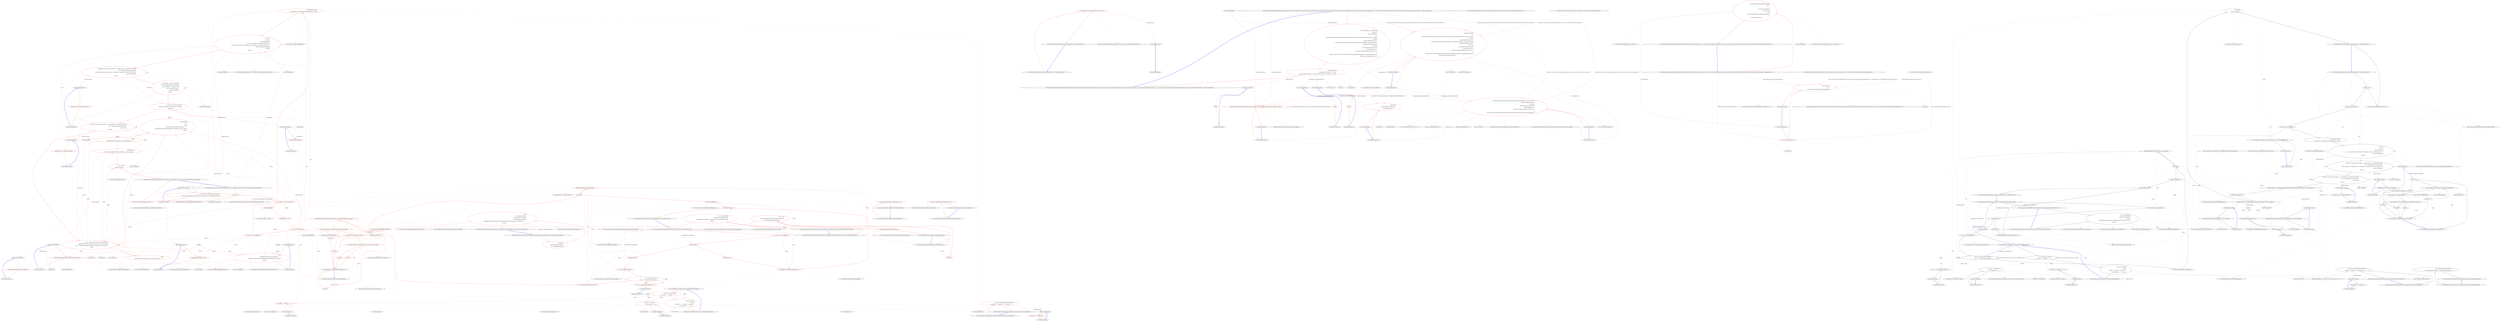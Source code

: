 digraph  {
m0_38 [label="Entry System.Type.GetVerbSpecification()", span="27-27", cluster="System.Type.GetVerbSpecification()", file="EnumerableExtensions.cs"];
m0_46 [label="Entry System.Text.StringBuilder.Append(char)", span="0-0", cluster="System.Text.StringBuilder.Append(char)", file="EnumerableExtensions.cs"];
m0_124 [label="Entry Unk.doubQt", span="", cluster="Unk.doubQt", file="EnumerableExtensions.cs"];
m0_149 [label="Entry CommandLine.Infrastructure.FSharpOptionHelper.IsSome(object)", span="38-38", cluster="CommandLine.Infrastructure.FSharpOptionHelper.IsSome(object)", file="EnumerableExtensions.cs"];
m0_4 [label="Entry CommandLine.UnParserSettings.WithUseEqualTokenOnly()", span="61-61", cluster="CommandLine.UnParserSettings.WithUseEqualTokenOnly()", file="EnumerableExtensions.cs"];
m0_5 [label="return new UnParserSettings { UseEqualToken = true };", span="63-63", cluster="CommandLine.UnParserSettings.WithUseEqualTokenOnly()", color=red, community=0, file="EnumerableExtensions.cs"];
m0_6 [label="Exit CommandLine.UnParserSettings.WithUseEqualTokenOnly()", span="61-61", cluster="CommandLine.UnParserSettings.WithUseEqualTokenOnly()", file="EnumerableExtensions.cs"];
m0_126 [label="Entry CommandLine.UnParserExtensions.SeperatorOrSpace(CommandLine.Core.Specification)", span="194-194", cluster="CommandLine.UnParserExtensions.SeperatorOrSpace(CommandLine.Core.Specification)", file="EnumerableExtensions.cs"];
m0_127 [label="return (spec as OptionSpecification).ToMaybe()\r\n                .MapMaybe(o => o.Separator != '\0' ? o.Separator : ' ', ' ');", span="196-197", cluster="CommandLine.UnParserExtensions.SeperatorOrSpace(CommandLine.Core.Specification)", color=red, community=0, file="EnumerableExtensions.cs"];
m0_128 [label="Exit CommandLine.UnParserExtensions.SeperatorOrSpace(CommandLine.Core.Specification)", span="194-194", cluster="CommandLine.UnParserExtensions.SeperatorOrSpace(CommandLine.Core.Specification)", file="EnumerableExtensions.cs"];
m0_88 [label="Entry CommandLine.UnParserExtensions.FormatValue(CommandLine.Core.Specification, object)", span="162-162", cluster="CommandLine.UnParserExtensions.FormatValue(CommandLine.Core.Specification, object)", file="EnumerableExtensions.cs"];
m0_89 [label="var builder = new StringBuilder()", span="164-164", cluster="CommandLine.UnParserExtensions.FormatValue(CommandLine.Core.Specification, object)", color=red, community=0, file="EnumerableExtensions.cs"];
m0_90 [label="spec.TargetType", span="165-165", cluster="CommandLine.UnParserExtensions.FormatValue(CommandLine.Core.Specification, object)", color=red, community=0, file="EnumerableExtensions.cs"];
m0_92 [label="builder.Append(FormatWithQuotesIfString(value))", span="168-168", cluster="CommandLine.UnParserExtensions.FormatValue(CommandLine.Core.Specification, object)", color=red, community=0, file="EnumerableExtensions.cs"];
m0_94 [label="var sep = spec.SeperatorOrSpace()", span="171-171", cluster="CommandLine.UnParserExtensions.FormatValue(CommandLine.Core.Specification, object)", color=red, community=0, file="EnumerableExtensions.cs"];
m0_96 [label="var e = ((IEnumerable)value).GetEnumerator()", span="174-174", cluster="CommandLine.UnParserExtensions.FormatValue(CommandLine.Core.Specification, object)", color=red, community=0, file="EnumerableExtensions.cs"];
m0_98 [label="builder.Append(format(e.Current)).Append(sep)", span="176-176", cluster="CommandLine.UnParserExtensions.FormatValue(CommandLine.Core.Specification, object)", color=red, community=0, file="EnumerableExtensions.cs"];
m0_99 [label="builder.TrimEndIfMatch(' ')", span="177-177", cluster="CommandLine.UnParserExtensions.FormatValue(CommandLine.Core.Specification, object)", color=red, community=0, file="EnumerableExtensions.cs"];
m0_100 [label="return builder.ToString();", span="180-180", cluster="CommandLine.UnParserExtensions.FormatValue(CommandLine.Core.Specification, object)", color=red, community=0, file="EnumerableExtensions.cs"];
m0_91 [label="TargetType.Scalar", span="167-167", cluster="CommandLine.UnParserExtensions.FormatValue(CommandLine.Core.Specification, object)", color=red, community=0, file="EnumerableExtensions.cs"];
m0_93 [label="TargetType.Sequence", span="170-170", cluster="CommandLine.UnParserExtensions.FormatValue(CommandLine.Core.Specification, object)", color=red, community=0, file="EnumerableExtensions.cs"];
m0_95 [label="Func<object, object> format = v\r\n                        => sep == ' ' ? FormatWithQuotesIfString(v) : v", span="172-173", cluster="CommandLine.UnParserExtensions.FormatValue(CommandLine.Core.Specification, object)", color=red, community=0, file="EnumerableExtensions.cs"];
m0_97 [label="e.MoveNext()", span="175-175", cluster="CommandLine.UnParserExtensions.FormatValue(CommandLine.Core.Specification, object)", color=red, community=0, file="EnumerableExtensions.cs"];
m0_101 [label="Exit CommandLine.UnParserExtensions.FormatValue(CommandLine.Core.Specification, object)", span="162-162", cluster="CommandLine.UnParserExtensions.FormatValue(CommandLine.Core.Specification, object)", file="EnumerableExtensions.cs"];
m0_35 [label="Entry System.Action<T>.Invoke(T)", span="0-0", cluster="System.Action<T>.Invoke(T)", file="EnumerableExtensions.cs"];
m0_105 [label="Entry System.Collections.IEnumerable.GetEnumerator()", span="0-0", cluster="System.Collections.IEnumerable.GetEnumerator()", file="EnumerableExtensions.cs"];
m0_45 [label="Entry Unk.Any", span="", cluster="Unk.Any", file="EnumerableExtensions.cs"];
m0_41 [label="Entry object.IsEmpty()", span="233-233", cluster="object.IsEmpty()", file="EnumerableExtensions.cs"];
m0_107 [label="Entry System.Func<T, TResult>.Invoke(T)", span="0-0", cluster="System.Func<T, TResult>.Invoke(T)", file="EnumerableExtensions.cs"];
m0_137 [label="Entry CommandLine.UnParserExtensions.FormatName(CommandLine.Core.OptionSpecification, CommandLine.UnParserSettings)", span="208-208", cluster="CommandLine.UnParserExtensions.FormatName(CommandLine.Core.OptionSpecification, CommandLine.UnParserSettings)", file="EnumerableExtensions.cs"];
m0_138 [label="var longName =\r\n                optionSpec.LongName.Length > 0\r\n                && !settings.PreferShortName", span="210-212", cluster="CommandLine.UnParserExtensions.FormatName(CommandLine.Core.OptionSpecification, CommandLine.UnParserSettings)", color=red, community=0, file="EnumerableExtensions.cs"];
m0_139 [label="return\r\n                new StringBuilder(longName\r\n                    ? ''--''.JoinTo(optionSpec.LongName)\r\n                    : ''-''.JoinTo(optionSpec.ShortName))\r\n                        .AppendIf(longName && settings.UseEqualToken && optionSpec.ConversionType != typeof(bool), ''='', '' '')\r\n                    .ToString();", span="214-219", cluster="CommandLine.UnParserExtensions.FormatName(CommandLine.Core.OptionSpecification, CommandLine.UnParserSettings)", color=red, community=0, file="EnumerableExtensions.cs"];
m0_140 [label="Exit CommandLine.UnParserExtensions.FormatName(CommandLine.Core.OptionSpecification, CommandLine.UnParserSettings)", span="208-208", cluster="CommandLine.UnParserExtensions.FormatName(CommandLine.Core.OptionSpecification, CommandLine.UnParserSettings)", file="EnumerableExtensions.cs"];
m0_151 [label="Entry CommandLine.UnParserExtensions.IsEmpty(object)", span="233-233", cluster="CommandLine.UnParserExtensions.IsEmpty(object)", file="EnumerableExtensions.cs"];
m0_152 [label="value == null", span="235-235", cluster="CommandLine.UnParserExtensions.IsEmpty(object)", color=red, community=0, file="EnumerableExtensions.cs"];
m0_154 [label="ReflectionHelper.IsFSharpOptionType(value.GetType()) && !FSharpOptionHelper.IsSome(value)", span="236-236", cluster="CommandLine.UnParserExtensions.IsEmpty(object)", color=red, community=0, file="EnumerableExtensions.cs"];
m0_156 [label="value is ValueType && value.Equals(value.GetType().GetDefaultValue())", span="237-237", cluster="CommandLine.UnParserExtensions.IsEmpty(object)", color=red, community=0, file="EnumerableExtensions.cs"];
m0_158 [label="value is string && ((string)value).Length == 0", span="238-238", cluster="CommandLine.UnParserExtensions.IsEmpty(object)", color=red, community=0, file="EnumerableExtensions.cs"];
m0_160 [label="value is IEnumerable && !((IEnumerable)value).GetEnumerator().MoveNext()", span="239-239", cluster="CommandLine.UnParserExtensions.IsEmpty(object)", color=red, community=0, file="EnumerableExtensions.cs"];
m0_153 [label="return true;", span="235-235", cluster="CommandLine.UnParserExtensions.IsEmpty(object)", color=red, community=0, file="EnumerableExtensions.cs"];
m0_155 [label="return true;", span="236-236", cluster="CommandLine.UnParserExtensions.IsEmpty(object)", color=red, community=0, file="EnumerableExtensions.cs"];
m0_157 [label="return true;", span="237-237", cluster="CommandLine.UnParserExtensions.IsEmpty(object)", color=red, community=0, file="EnumerableExtensions.cs"];
m0_159 [label="return true;", span="238-238", cluster="CommandLine.UnParserExtensions.IsEmpty(object)", color=red, community=0, file="EnumerableExtensions.cs"];
m0_161 [label="return true;", span="239-239", cluster="CommandLine.UnParserExtensions.IsEmpty(object)", color=red, community=0, file="EnumerableExtensions.cs"];
m0_162 [label="return false;", span="240-240", cluster="CommandLine.UnParserExtensions.IsEmpty(object)", color=red, community=0, file="EnumerableExtensions.cs"];
m0_163 [label="Exit CommandLine.UnParserExtensions.IsEmpty(object)", span="233-233", cluster="CommandLine.UnParserExtensions.IsEmpty(object)", file="EnumerableExtensions.cs"];
m0_43 [label="Entry Unk.Where", span="", cluster="Unk.Where", file="EnumerableExtensions.cs"];
m0_142 [label="Entry System.Text.StringBuilder.AppendIf(bool, string, string)", span="34-34", cluster="System.Text.StringBuilder.AppendIf(bool, string, string)", file="EnumerableExtensions.cs"];
m0_52 [label="Entry Unk.TrimEndIfMatchWhen", span="", cluster="Unk.TrimEndIfMatchWhen", file="EnumerableExtensions.cs"];
m0_120 [label="Entry string.Replace(string, string)", span="0-0", cluster="string.Replace(string, string)", file="EnumerableExtensions.cs"];
m0_40 [label="Entry System.Type.GetSpecifications<T>(System.Func<System.Reflection.PropertyInfo, T>)", span="16-16", cluster="System.Type.GetSpecifications<T>(System.Func<System.Reflection.PropertyInfo, T>)", file="EnumerableExtensions.cs"];
m0_72 [label="Entry Unk.Contains", span="", cluster="Unk.Contains", file="EnumerableExtensions.cs"];
m0_115 [label="Entry T.ToMaybe<T>()", span="249-249", cluster="T.ToMaybe<T>()", file="EnumerableExtensions.cs"];
m0_119 [label="Entry string.Contains(string)", span="0-0", cluster="string.Contains(string)", file="EnumerableExtensions.cs"];
m0_36 [label="Entry object.GetType()", span="0-0", cluster="object.GetType()", file="EnumerableExtensions.cs"];
m0_129 [label="Entry lambda expression", span="197-197", cluster="lambda expression", file="EnumerableExtensions.cs"];
m0_11 [label="Entry lambda expression", span="83-83", cluster="lambda expression", file="EnumerableExtensions.cs"];
m0_12 [label="Exit lambda expression", span="83-83", cluster="lambda expression", file="EnumerableExtensions.cs"];
m0_61 [label="new { Specification = Specification.FromProperty(pi),\r\n                            Value = pi.GetValue(options, null).NormalizeValue(), PropertyValue = pi.GetValue(options, null) }", span="112-113", cluster="lambda expression", color=red, community=0, file="EnumerableExtensions.cs"];
m0_80 [label="builder\r\n                        .TrimEndIfMatchWhen(builder.TrailingSpaces() > 1, ' ')\r\n                        .Append(FormatOption((OptionSpecification)opt.Specification, opt.Value, settings))\r\n                        .Append(' ')", span="148-151", cluster="lambda expression", color=red, community=0, file="EnumerableExtensions.cs"];
m0_57 [label="builder.Append(verb.Name).Append(' ')", span="107-107", cluster="lambda expression", color=red, community=0, file="EnumerableExtensions.cs"];
m0_56 [label="Entry lambda expression", span="107-107", cluster="lambda expression", file="EnumerableExtensions.cs"];
m0_60 [label="Entry lambda expression", span="112-113", cluster="lambda expression", file="EnumerableExtensions.cs"];
m0_66 [label="Entry lambda expression", span="118-118", cluster="lambda expression", file="EnumerableExtensions.cs"];
m0_70 [label="!shortSwitches.Contains(info)", span="132-132", cluster="lambda expression", color=red, community=0, file="EnumerableExtensions.cs"];
m0_69 [label="Entry lambda expression", span="132-132", cluster="lambda expression", file="EnumerableExtensions.cs"];
m0_73 [label="Entry lambda expression", span="135-135", cluster="lambda expression", file="EnumerableExtensions.cs"];
m0_76 [label="Entry lambda expression", span="142-142", cluster="lambda expression", file="EnumerableExtensions.cs"];
m0_85 [label="builder.Append(FormatValue(val.Specification, val.Value)).Append(' ')", span="156-156", cluster="lambda expression", color=red, community=0, file="EnumerableExtensions.cs"];
m0_79 [label="Entry lambda expression", span="147-151", cluster="lambda expression", file="EnumerableExtensions.cs"];
m0_84 [label="Entry lambda expression", span="156-156", cluster="lambda expression", file="EnumerableExtensions.cs"];
m0_58 [label="Exit lambda expression", span="107-107", cluster="lambda expression", file="EnumerableExtensions.cs"];
m0_62 [label="Exit lambda expression", span="112-113", cluster="lambda expression", file="EnumerableExtensions.cs"];
m0_67 [label="i.Specification.Tag == SpecificationType.Option", span="118-118", cluster="lambda expression", color=red, community=0, file="EnumerableExtensions.cs"];
m0_68 [label="Exit lambda expression", span="118-118", cluster="lambda expression", file="EnumerableExtensions.cs"];
m0_71 [label="Exit lambda expression", span="132-132", cluster="lambda expression", file="EnumerableExtensions.cs"];
m0_74 [label="i.Specification.Tag == SpecificationType.Value", span="135-135", cluster="lambda expression", color=red, community=0, file="EnumerableExtensions.cs"];
m0_75 [label="Exit lambda expression", span="135-135", cluster="lambda expression", file="EnumerableExtensions.cs"];
m0_77 [label="((OptionSpecification)info.Specification).ShortName", span="142-142", cluster="lambda expression", color=red, community=0, file="EnumerableExtensions.cs"];
m0_78 [label="Exit lambda expression", span="142-142", cluster="lambda expression", file="EnumerableExtensions.cs"];
m0_81 [label="Exit lambda expression", span="147-151", cluster="lambda expression", file="EnumerableExtensions.cs"];
m0_86 [label="Exit lambda expression", span="156-156", cluster="lambda expression", file="EnumerableExtensions.cs"];
m0_110 [label="sep == ' ' ? FormatWithQuotesIfString(v) : v", span="173-173", cluster="lambda expression", color=red, community=0, file="EnumerableExtensions.cs"];
m0_109 [label="Entry lambda expression", span="172-173", cluster="lambda expression", file="EnumerableExtensions.cs"];
m0_111 [label="Exit lambda expression", span="172-173", cluster="lambda expression", file="EnumerableExtensions.cs"];
m0_117 [label="v.Contains(''\'''') ? v.Replace(''\'''', ''\\\'''') : v", span="186-186", cluster="lambda expression", color=red, community=0, file="EnumerableExtensions.cs"];
m0_122 [label="v.Contains(' ') || v.Contains(''\'''')\r\n                    ? ''\''''.JoinTo(doubQt(v), ''\'''') : v", span="190-191", cluster="lambda expression", color=red, community=0, file="EnumerableExtensions.cs"];
m0_121 [label="Entry lambda expression", span="190-191", cluster="lambda expression", file="EnumerableExtensions.cs"];
m0_116 [label="Entry lambda expression", span="185-186", cluster="lambda expression", file="EnumerableExtensions.cs"];
m0_118 [label="Exit lambda expression", span="185-186", cluster="lambda expression", file="EnumerableExtensions.cs"];
m0_123 [label="Exit lambda expression", span="190-191", cluster="lambda expression", file="EnumerableExtensions.cs"];
m0_130 [label="o.Separator != '\0' ? o.Separator : ' '", span="197-197", cluster="lambda expression", color=red, community=0, file="EnumerableExtensions.cs"];
m0_131 [label="Exit lambda expression", span="197-197", cluster="lambda expression", file="EnumerableExtensions.cs"];
m0_136 [label="Entry System.Text.StringBuilder.AppendWhen(bool, params string[])", span="9-9", cluster="System.Text.StringBuilder.AppendWhen(bool, params string[])", file="EnumerableExtensions.cs"];
m0_55 [label="Entry string.TrimEnd(params char[])", span="0-0", cluster="string.TrimEnd(params char[])", file="EnumerableExtensions.cs"];
m0_108 [label="Entry System.Text.StringBuilder.TrimEndIfMatch(char)", span="85-85", cluster="System.Text.StringBuilder.TrimEndIfMatch(char)", file="EnumerableExtensions.cs"];
m0_148 [label="Entry CommandLine.Infrastructure.ReflectionHelper.IsFSharpOptionType(System.Type)", span="35-35", cluster="CommandLine.Infrastructure.ReflectionHelper.IsFSharpOptionType(System.Type)", file="EnumerableExtensions.cs"];
m0_51 [label="Entry System.Text.StringBuilder.TrailingSpaces()", span="101-101", cluster="System.Text.StringBuilder.TrailingSpaces()", file="EnumerableExtensions.cs"];
m0_59 [label="Entry Unk.Append", span="", cluster="Unk.Append", file="EnumerableExtensions.cs"];
m0_47 [label="Entry Unk.Select", span="", cluster="Unk.Select", file="EnumerableExtensions.cs"];
m0_164 [label="Entry System.Type.GetDefaultValue()", span="130-130", cluster="System.Type.GetDefaultValue()", file="EnumerableExtensions.cs"];
m0_87 [label="Entry Unk.FormatValue", span="", cluster="Unk.FormatValue", file="EnumerableExtensions.cs"];
m0_42 [label="Entry Unk.Memorize", span="", cluster="Unk.Memorize", file="EnumerableExtensions.cs"];
m0_83 [label="Entry Unk.FormatOption", span="", cluster="Unk.FormatOption", file="EnumerableExtensions.cs"];
m0_44 [label="Entry Unk.UniqueName", span="", cluster="Unk.UniqueName", file="EnumerableExtensions.cs"];
m0_150 [label="Entry CommandLine.Infrastructure.FSharpOptionHelper.ValueOf(object)", span="30-30", cluster="CommandLine.Infrastructure.FSharpOptionHelper.ValueOf(object)", file="EnumerableExtensions.cs"];
m0_125 [label="Entry string.JoinTo(params string[])", span="55-55", cluster="string.JoinTo(params string[])", file="EnumerableExtensions.cs"];
m0_65 [label="Entry object.NormalizeValue()", span="222-222", cluster="object.NormalizeValue()", file="EnumerableExtensions.cs"];
m0_54 [label="Entry System.Text.StringBuilder.ToString()", span="0-0", cluster="System.Text.StringBuilder.ToString()", file="EnumerableExtensions.cs"];
m0_104 [label="Entry CommandLine.Core.Specification.SeperatorOrSpace()", span="194-194", cluster="CommandLine.Core.Specification.SeperatorOrSpace()", file="EnumerableExtensions.cs"];
m0_50 [label="Entry System.Text.StringBuilder.Append(string)", span="0-0", cluster="System.Text.StringBuilder.Append(string)", file="EnumerableExtensions.cs"];
m0_135 [label="Entry CommandLine.Core.OptionSpecification.FormatName(CommandLine.UnParserSettings)", span="208-208", cluster="CommandLine.Core.OptionSpecification.FormatName(CommandLine.UnParserSettings)", file="EnumerableExtensions.cs"];
m0_102 [label="Entry CommandLine.UnParserExtensions.FormatWithQuotesIfString(object)", span="183-183", cluster="CommandLine.UnParserExtensions.FormatWithQuotesIfString(object)", file="EnumerableExtensions.cs"];
m0_112 [label="Func<string, string> doubQt = v\r\n                => v.Contains(''\'''') ? v.Replace(''\'''', ''\\\'''') : v", span="185-186", cluster="CommandLine.UnParserExtensions.FormatWithQuotesIfString(object)", color=red, community=0, file="EnumerableExtensions.cs"];
m0_113 [label="return (value as string)\r\n                .ToMaybe()\r\n                .MapMaybe(v => v.Contains(' ') || v.Contains(''\'''')\r\n                    ? ''\''''.JoinTo(doubQt(v), ''\'''') : v, value);", span="188-191", cluster="CommandLine.UnParserExtensions.FormatWithQuotesIfString(object)", color=red, community=0, file="EnumerableExtensions.cs"];
m0_114 [label="Exit CommandLine.UnParserExtensions.FormatWithQuotesIfString(object)", span="183-183", cluster="CommandLine.UnParserExtensions.FormatWithQuotesIfString(object)", file="EnumerableExtensions.cs"];
m0_0 [label="Entry CommandLine.UnParserSettings.WithGroupSwitchesOnly()", span="52-52", cluster="CommandLine.UnParserSettings.WithGroupSwitchesOnly()", file="EnumerableExtensions.cs"];
m0_1 [label="return new UnParserSettings { GroupSwitches = true };", span="54-54", cluster="CommandLine.UnParserSettings.WithGroupSwitchesOnly()", color=red, community=0, file="EnumerableExtensions.cs"];
m0_2 [label="Exit CommandLine.UnParserSettings.WithGroupSwitchesOnly()", span="52-52", cluster="CommandLine.UnParserSettings.WithGroupSwitchesOnly()", file="EnumerableExtensions.cs"];
m0_53 [label="Entry Unk.ForEach", span="", cluster="Unk.ForEach", file="EnumerableExtensions.cs"];
m0_103 [label="Entry System.Text.StringBuilder.Append(object)", span="0-0", cluster="System.Text.StringBuilder.Append(object)", file="EnumerableExtensions.cs"];
m0_49 [label="Entry Unk.Join", span="", cluster="Unk.Join", file="EnumerableExtensions.cs"];
m0_10 [label="Entry CommandLine.Parser.FormatCommandLine<T>(T, System.Action<CommandLine.UnParserSettings>)", span="95-95", cluster="CommandLine.Parser.FormatCommandLine<T>(T, System.Action<CommandLine.UnParserSettings>)", file="EnumerableExtensions.cs"];
m0_141 [label="Entry System.Text.StringBuilder.StringBuilder(string)", span="0-0", cluster="System.Text.StringBuilder.StringBuilder(string)", file="EnumerableExtensions.cs"];
m0_37 [label="Entry System.Text.StringBuilder.StringBuilder()", span="0-0", cluster="System.Text.StringBuilder.StringBuilder()", file="EnumerableExtensions.cs"];
m0_3 [label="Entry CommandLine.UnParserSettings.UnParserSettings()", span="15-15", cluster="CommandLine.UnParserSettings.UnParserSettings()", file="EnumerableExtensions.cs"];
m0_165 [label="Entry object.Equals(object)", span="0-0", cluster="object.Equals(object)", file="EnumerableExtensions.cs"];
m0_106 [label="Entry System.Collections.IEnumerator.MoveNext()", span="0-0", cluster="System.Collections.IEnumerator.MoveNext()", file="EnumerableExtensions.cs"];
m0_82 [label="Entry System.Text.StringBuilder.TrimEndIfMatchWhen(bool, char)", span="94-94", cluster="System.Text.StringBuilder.TrimEndIfMatchWhen(bool, char)", file="EnumerableExtensions.cs"];
m0_13 [label="Entry CommandLine.UnParserExtensions.FormatCommandLine<T>(CommandLine.Parser, T, System.Action<CommandLine.UnParserSettings>)", span="95-95", cluster="CommandLine.UnParserExtensions.FormatCommandLine<T>(CommandLine.Parser, T, System.Action<CommandLine.UnParserSettings>)", file="EnumerableExtensions.cs"];
m0_14 [label="options == null", span="97-97", cluster="CommandLine.UnParserExtensions.FormatCommandLine<T>(CommandLine.Parser, T, System.Action<CommandLine.UnParserSettings>)", color=red, community=0, file="EnumerableExtensions.cs"];
m0_17 [label="configuration(settings)", span="100-100", cluster="CommandLine.UnParserExtensions.FormatCommandLine<T>(CommandLine.Parser, T, System.Action<CommandLine.UnParserSettings>)", color=red, community=0, file="EnumerableExtensions.cs"];
m0_19 [label="var type = options.GetType()", span="103-103", cluster="CommandLine.UnParserExtensions.FormatCommandLine<T>(CommandLine.Parser, T, System.Action<CommandLine.UnParserSettings>)", color=red, community=0, file="EnumerableExtensions.cs"];
m0_22 [label="var specs =\r\n                (from info in\r\n                    type.GetSpecifications(\r\n                        pi => new { Specification = Specification.FromProperty(pi),\r\n                            Value = pi.GetValue(options, null).NormalizeValue(), PropertyValue = pi.GetValue(options, null) })\r\n                where !info.PropertyValue.IsEmpty()\r\n                select info)\r\n                    .Memorize()", span="109-116", cluster="CommandLine.UnParserExtensions.FormatCommandLine<T>(CommandLine.Parser, T, System.Action<CommandLine.UnParserSettings>)", color=red, community=0, file="EnumerableExtensions.cs"];
m0_15 [label="throw new ArgumentNullException(''options'');", span="97-97", cluster="CommandLine.UnParserExtensions.FormatCommandLine<T>(CommandLine.Parser, T, System.Action<CommandLine.UnParserSettings>)", color=red, community=0, file="EnumerableExtensions.cs"];
m0_16 [label="var settings = new UnParserSettings()", span="99-99", cluster="CommandLine.UnParserExtensions.FormatCommandLine<T>(CommandLine.Parser, T, System.Action<CommandLine.UnParserSettings>)", color=red, community=0, file="EnumerableExtensions.cs"];
m0_18 [label="settings.Consumed = true", span="101-101", cluster="CommandLine.UnParserExtensions.FormatCommandLine<T>(CommandLine.Parser, T, System.Action<CommandLine.UnParserSettings>)", color=red, community=0, file="EnumerableExtensions.cs"];
m0_25 [label="var optSpecs = settings.GroupSwitches\r\n                ? allOptSpecs.Where(info => !shortSwitches.Contains(info))\r\n                : allOptSpecs", span="131-133", cluster="CommandLine.UnParserExtensions.FormatCommandLine<T>(CommandLine.Parser, T, System.Action<CommandLine.UnParserSettings>)", color=red, community=0, file="EnumerableExtensions.cs"];
m0_27 [label="builder = settings.GroupSwitches && shortSwitches.Any()\r\n                ? builder.Append('-').Append(string.Join(string.Empty, shortSwitches.Select(\r\n                    info => ((OptionSpecification)info.Specification).ShortName).ToArray())).Append(' ')\r\n                : builder", span="140-143", cluster="CommandLine.UnParserExtensions.FormatCommandLine<T>(CommandLine.Parser, T, System.Action<CommandLine.UnParserSettings>)", color=red, community=0, file="EnumerableExtensions.cs"];
m0_29 [label="optSpecs.ForEach(\r\n                opt =>\r\n                    builder\r\n                        .TrimEndIfMatchWhen(builder.TrailingSpaces() > 1, ' ')\r\n                        .Append(FormatOption((OptionSpecification)opt.Specification, opt.Value, settings))\r\n                        .Append(' ')\r\n                )", span="146-152", cluster="CommandLine.UnParserExtensions.FormatCommandLine<T>(CommandLine.Parser, T, System.Action<CommandLine.UnParserSettings>)", color=red, community=0, file="EnumerableExtensions.cs"];
m0_20 [label="var builder = new StringBuilder()", span="104-104", cluster="CommandLine.UnParserExtensions.FormatCommandLine<T>(CommandLine.Parser, T, System.Action<CommandLine.UnParserSettings>)", color=red, community=0, file="EnumerableExtensions.cs"];
m0_21 [label="type.GetVerbSpecification()\r\n                .MapMaybe(verb => builder.Append(verb.Name).Append(' '), builder)", span="106-107", cluster="CommandLine.UnParserExtensions.FormatCommandLine<T>(CommandLine.Parser, T, System.Action<CommandLine.UnParserSettings>)", color=red, community=0, file="EnumerableExtensions.cs"];
m0_23 [label="var allOptSpecs = from info in specs.Where(i => i.Specification.Tag == SpecificationType.Option)\r\n                let o = (OptionSpecification)info.Specification\r\n                where o.TargetType != TargetType.Switch || (o.TargetType == TargetType.Switch && ((bool)info.Value))\r\n                orderby o.UniqueName()\r\n                select info", span="118-122", cluster="CommandLine.UnParserExtensions.FormatCommandLine<T>(CommandLine.Parser, T, System.Action<CommandLine.UnParserSettings>)", color=red, community=0, file="EnumerableExtensions.cs"];
m0_26 [label="var valSpecs = from info in specs.Where(i => i.Specification.Tag == SpecificationType.Value)\r\n                let v = (ValueSpecification)info.Specification\r\n                orderby v.Index\r\n                select info", span="135-138", cluster="CommandLine.UnParserExtensions.FormatCommandLine<T>(CommandLine.Parser, T, System.Action<CommandLine.UnParserSettings>)", color=red, community=0, file="EnumerableExtensions.cs"];
m0_24 [label="var shortSwitches = from info in allOptSpecs\r\n                let o = (OptionSpecification)info.Specification\r\n                where o.TargetType == TargetType.Switch\r\n                where o.ShortName.Length > 0\r\n                orderby o.UniqueName()\r\n                select info", span="124-129", cluster="CommandLine.UnParserExtensions.FormatCommandLine<T>(CommandLine.Parser, T, System.Action<CommandLine.UnParserSettings>)", color=red, community=0, file="EnumerableExtensions.cs"];
m0_28 [label="builder\r\n                .TrimEndIfMatchWhen(!optSpecs.Any() || builder.TrailingSpaces() > 1, ' ')", span="144-145", cluster="CommandLine.UnParserExtensions.FormatCommandLine<T>(CommandLine.Parser, T, System.Action<CommandLine.UnParserSettings>)", color=red, community=0, file="EnumerableExtensions.cs"];
m0_30 [label="builder\r\n                .TrimEndIfMatchWhen(!valSpecs.Any() || builder.TrailingSpaces() > 1, ' ')", span="153-154", cluster="CommandLine.UnParserExtensions.FormatCommandLine<T>(CommandLine.Parser, T, System.Action<CommandLine.UnParserSettings>)", color=red, community=0, file="EnumerableExtensions.cs"];
m0_31 [label="valSpecs.ForEach(\r\n                val => builder.Append(FormatValue(val.Specification, val.Value)).Append(' '))", span="155-156", cluster="CommandLine.UnParserExtensions.FormatCommandLine<T>(CommandLine.Parser, T, System.Action<CommandLine.UnParserSettings>)", color=red, community=0, file="EnumerableExtensions.cs"];
m0_32 [label="return builder\r\n                .ToString().TrimEnd(' ');", span="158-159", cluster="CommandLine.UnParserExtensions.FormatCommandLine<T>(CommandLine.Parser, T, System.Action<CommandLine.UnParserSettings>)", color=red, community=0, file="EnumerableExtensions.cs"];
m0_33 [label="Exit CommandLine.UnParserExtensions.FormatCommandLine<T>(CommandLine.Parser, T, System.Action<CommandLine.UnParserSettings>)", span="95-95", cluster="CommandLine.UnParserExtensions.FormatCommandLine<T>(CommandLine.Parser, T, System.Action<CommandLine.UnParserSettings>)", file="EnumerableExtensions.cs"];
m0_39 [label="Entry Unk.MapMaybe", span="", cluster="Unk.MapMaybe", file="EnumerableExtensions.cs"];
m0_48 [label="Entry Unk.ToArray", span="", cluster="Unk.ToArray", file="EnumerableExtensions.cs"];
m0_132 [label="Entry CommandLine.UnParserExtensions.FormatOption(CommandLine.Core.OptionSpecification, object, CommandLine.UnParserSettings)", span="200-200", cluster="CommandLine.UnParserExtensions.FormatOption(CommandLine.Core.OptionSpecification, object, CommandLine.UnParserSettings)", file="EnumerableExtensions.cs"];
m0_133 [label="return new StringBuilder()\r\n                    .Append(spec.FormatName(settings))\r\n                    .AppendWhen(spec.TargetType != TargetType.Switch, FormatValue(spec, value))\r\n                .ToString();", span="202-205", cluster="CommandLine.UnParserExtensions.FormatOption(CommandLine.Core.OptionSpecification, object, CommandLine.UnParserSettings)", color=red, community=0, file="EnumerableExtensions.cs"];
m0_134 [label="Exit CommandLine.UnParserExtensions.FormatOption(CommandLine.Core.OptionSpecification, object, CommandLine.UnParserSettings)", span="200-200", cluster="CommandLine.UnParserExtensions.FormatOption(CommandLine.Core.OptionSpecification, object, CommandLine.UnParserSettings)", file="EnumerableExtensions.cs"];
m0_63 [label="Entry CommandLine.Core.Specification.FromProperty(System.Reflection.PropertyInfo)", span="103-103", cluster="CommandLine.Core.Specification.FromProperty(System.Reflection.PropertyInfo)", file="EnumerableExtensions.cs"];
m0_34 [label="Entry System.ArgumentNullException.ArgumentNullException(string)", span="0-0", cluster="System.ArgumentNullException.ArgumentNullException(string)", file="EnumerableExtensions.cs"];
m0_7 [label="Entry CommandLine.UnParserExtensions.FormatCommandLine<T>(CommandLine.Parser, T)", span="81-81", cluster="CommandLine.UnParserExtensions.FormatCommandLine<T>(CommandLine.Parser, T)", file="EnumerableExtensions.cs"];
m0_8 [label="return parser.FormatCommandLine(options, config => {});", span="83-83", cluster="CommandLine.UnParserExtensions.FormatCommandLine<T>(CommandLine.Parser, T)", color=red, community=0, file="EnumerableExtensions.cs"];
m0_9 [label="Exit CommandLine.UnParserExtensions.FormatCommandLine<T>(CommandLine.Parser, T)", span="81-81", cluster="CommandLine.UnParserExtensions.FormatCommandLine<T>(CommandLine.Parser, T)", file="EnumerableExtensions.cs"];
m0_64 [label="Entry System.Reflection.PropertyInfo.GetValue(object, object[])", span="0-0", cluster="System.Reflection.PropertyInfo.GetValue(object, object[])", file="EnumerableExtensions.cs"];
m0_143 [label="Entry CommandLine.UnParserExtensions.NormalizeValue(object)", span="222-222", cluster="CommandLine.UnParserExtensions.NormalizeValue(object)", file="EnumerableExtensions.cs"];
m0_144 [label="value != null\r\n                && ReflectionHelper.IsFSharpOptionType(value.GetType())\r\n                && FSharpOptionHelper.IsSome(value)", span="224-226", cluster="CommandLine.UnParserExtensions.NormalizeValue(object)", color=red, community=0, file="EnumerableExtensions.cs"];
m0_145 [label="return FSharpOptionHelper.ValueOf(value);", span="228-228", cluster="CommandLine.UnParserExtensions.NormalizeValue(object)", color=red, community=0, file="EnumerableExtensions.cs"];
m0_146 [label="return value;", span="230-230", cluster="CommandLine.UnParserExtensions.NormalizeValue(object)", color=red, community=0, file="EnumerableExtensions.cs"];
m0_147 [label="Exit CommandLine.UnParserExtensions.NormalizeValue(object)", span="222-222", cluster="CommandLine.UnParserExtensions.NormalizeValue(object)", file="EnumerableExtensions.cs"];
m0_166 [label=builder, span="", file="EnumerableExtensions.cs"];
m0_167 [label=T, span="", file="EnumerableExtensions.cs"];
m0_168 [label=shortSwitches, span="", file="EnumerableExtensions.cs"];
m0_169 [label=settings, span="", file="EnumerableExtensions.cs"];
m0_170 [label=sep, span="", file="EnumerableExtensions.cs"];
m0_171 [label=doubQt, span="", file="EnumerableExtensions.cs"];
m1_30 [label="Entry Unk.WithValue", span="", cluster="Unk.WithValue", file="ErrorHandling.cs"];
m1_4 [label="Entry Unk.Select", span="", cluster="Unk.Select", file="ErrorHandling.cs"];
m1_18 [label="Entry string.MatchName(string, string, System.StringComparer)", span="8-8", cluster="string.MatchName(string, string, System.StringComparer)", file="ErrorHandling.cs"];
m1_24 [label="Entry CommandLine.Core.OptionSpecification.FromOptionSpecification()", span="15-15", cluster="CommandLine.Core.OptionSpecification.FromOptionSpecification()", file="ErrorHandling.cs"];
m1_23 [label="Entry CommandLine.BadFormatConversionError.BadFormatConversionError(CommandLine.NameInfo)", span="349-349", cluster="CommandLine.BadFormatConversionError.BadFormatConversionError(CommandLine.NameInfo)", file="ErrorHandling.cs"];
m1_11 [label="Entry Unk.ToMaybe", span="", cluster="Unk.ToMaybe", file="ErrorHandling.cs"];
m1_10 [label="Entry Unk.FirstOrDefault", span="", cluster="Unk.FirstOrDefault", file="ErrorHandling.cs"];
m1_25 [label="Entry CSharpx.Maybe.Just<T>(T)", span="124-124", cluster="CSharpx.Maybe.Just<T>(T)", file="ErrorHandling.cs"];
m1_13 [label="Entry System.Tuple.Create<T1, T2>(T1, T2)", span="0-0", cluster="System.Tuple.Create<T1, T2>(T1, T2)", file="ErrorHandling.cs"];
m1_29 [label="Entry Unk.Just", span="", cluster="Unk.Just", file="ErrorHandling.cs"];
m1_26 [label="Entry lambda expression", span="28-31", cluster="lambda expression", file="ErrorHandling.cs"];
m1_8 [label="options.FirstOrDefault(\r\n                            s =>\r\n                            s.Key.MatchName(((OptionSpecification)pt.Specification).ShortName, ((OptionSpecification)pt.Specification).LongName, comparer))\r\n                               .ToMaybe()\r\n                               .MapMaybeOrDefault(sequence =>\r\n                                    converter(sequence.Value, pt.Property.PropertyType, pt.Specification.TargetType != TargetType.Sequence)\r\n                                    .MapMaybeOrDefault(converted =>\r\n                                            Tuple.Create(\r\n                                                pt.WithValue(Maybe.Just(converted)),\r\n                                                Maybe.Nothing<Error>()),\r\n                                            Tuple.Create<SpecificationProperty, Maybe<Error>>(\r\n                                                pt,\r\n                                                Maybe.Just<Error>(new BadFormatConversionError(((OptionSpecification)pt.Specification).FromOptionSpecification())))),\r\n                                Tuple.Create(pt, Maybe.Nothing<Error>()))", span="22-35", cluster="lambda expression", color=red, community=0, file="ErrorHandling.cs"];
m1_16 [label="s.Key.MatchName(((OptionSpecification)pt.Specification).ShortName, ((OptionSpecification)pt.Specification).LongName, comparer)", span="24-24", cluster="lambda expression", color=red, community=0, file="ErrorHandling.cs"];
m1_20 [label="converter(sequence.Value, pt.Property.PropertyType, pt.Specification.TargetType != TargetType.Sequence)\r\n                                    .MapMaybeOrDefault(converted =>\r\n                                            Tuple.Create(\r\n                                                pt.WithValue(Maybe.Just(converted)),\r\n                                                Maybe.Nothing<Error>()),\r\n                                            Tuple.Create<SpecificationProperty, Maybe<Error>>(\r\n                                                pt,\r\n                                                Maybe.Just<Error>(new BadFormatConversionError(((OptionSpecification)pt.Specification).FromOptionSpecification()))))", span="27-34", cluster="lambda expression", color=red, community=0, file="ErrorHandling.cs"];
m1_7 [label="Entry lambda expression", span="21-35", cluster="lambda expression", file="ErrorHandling.cs"];
m1_31 [label="Entry lambda expression", span="38-38", cluster="lambda expression", file="ErrorHandling.cs"];
m1_34 [label="Entry lambda expression", span="39-39", cluster="lambda expression", file="ErrorHandling.cs"];
m1_37 [label="Entry lambda expression", span="39-39", cluster="lambda expression", file="ErrorHandling.cs"];
m1_27 [label="Tuple.Create(\r\n                                                pt.WithValue(Maybe.Just(converted)),\r\n                                                Maybe.Nothing<Error>())", span="29-31", cluster="lambda expression", color=red, community=0, file="ErrorHandling.cs"];
m1_9 [label="Exit lambda expression", span="21-35", cluster="lambda expression", file="ErrorHandling.cs"];
m1_15 [label="Entry lambda expression", span="23-24", cluster="lambda expression", file="ErrorHandling.cs"];
m1_19 [label="Entry lambda expression", span="26-34", cluster="lambda expression", file="ErrorHandling.cs"];
m1_17 [label="Exit lambda expression", span="23-24", cluster="lambda expression", file="ErrorHandling.cs"];
m1_21 [label="Exit lambda expression", span="26-34", cluster="lambda expression", file="ErrorHandling.cs"];
m1_28 [label="Exit lambda expression", span="28-31", cluster="lambda expression", file="ErrorHandling.cs"];
m1_32 [label="se.Item1", span="38-38", cluster="lambda expression", color=red, community=0, file="ErrorHandling.cs"];
m1_33 [label="Exit lambda expression", span="38-38", cluster="lambda expression", file="ErrorHandling.cs"];
m1_35 [label="se.Item2", span="39-39", cluster="lambda expression", color=red, community=0, file="ErrorHandling.cs"];
m1_36 [label="Exit lambda expression", span="39-39", cluster="lambda expression", file="ErrorHandling.cs"];
m1_38 [label="se.Value", span="39-39", cluster="lambda expression", color=red, community=0, file="ErrorHandling.cs"];
m1_39 [label="Exit lambda expression", span="39-39", cluster="lambda expression", file="ErrorHandling.cs"];
m1_22 [label="Entry Unk.converter", span="", cluster="Unk.converter", file="ErrorHandling.cs"];
m1_5 [label="Entry Unk.>", span="", cluster="Unk.>", file="ErrorHandling.cs"];
m1_12 [label="Entry CSharpx.Maybe.Nothing<T>()", span="116-116", cluster="CSharpx.Maybe.Nothing<T>()", file="ErrorHandling.cs"];
m1_6 [label="Entry Unk.Succeed", span="", cluster="Unk.Succeed", file="ErrorHandling.cs"];
m1_14 [label="Entry Unk.MapMaybeOrDefault", span="", cluster="Unk.MapMaybeOrDefault", file="ErrorHandling.cs"];
m1_0 [label="Entry CommandLine.Core.OptionMapper.MapValues(System.Collections.Generic.IEnumerable<CommandLine.Core.SpecificationProperty>, System.Collections.Generic.IEnumerable<System.Collections.Generic.KeyValuePair<string, System.Collections.Generic.IEnumerable<string>>>, System.Func<System.Collections.Generic.IEnumerable<string>, System.Type, bool, CSharpx.Maybe<object>>, System.StringComparer)", span="14-14", cluster="CommandLine.Core.OptionMapper.MapValues(System.Collections.Generic.IEnumerable<CommandLine.Core.SpecificationProperty>, System.Collections.Generic.IEnumerable<System.Collections.Generic.KeyValuePair<string, System.Collections.Generic.IEnumerable<string>>>, System.Func<System.Collections.Generic.IEnumerable<string>, System.Type, bool, CSharpx.Maybe<object>>, System.StringComparer)", file="ErrorHandling.cs"];
m1_1 [label="var sequencesAndErrors = propertyTuples\r\n                .Select(pt =>\r\n                    options.FirstOrDefault(\r\n                            s =>\r\n                            s.Key.MatchName(((OptionSpecification)pt.Specification).ShortName, ((OptionSpecification)pt.Specification).LongName, comparer))\r\n                               .ToMaybe()\r\n                               .MapMaybeOrDefault(sequence =>\r\n                                    converter(sequence.Value, pt.Property.PropertyType, pt.Specification.TargetType != TargetType.Sequence)\r\n                                    .MapMaybeOrDefault(converted =>\r\n                                            Tuple.Create(\r\n                                                pt.WithValue(Maybe.Just(converted)),\r\n                                                Maybe.Nothing<Error>()),\r\n                                            Tuple.Create<SpecificationProperty, Maybe<Error>>(\r\n                                                pt,\r\n                                                Maybe.Just<Error>(new BadFormatConversionError(((OptionSpecification)pt.Specification).FromOptionSpecification())))),\r\n                                Tuple.Create(pt, Maybe.Nothing<Error>()))\r\n                )", span="20-36", cluster="CommandLine.Core.OptionMapper.MapValues(System.Collections.Generic.IEnumerable<CommandLine.Core.SpecificationProperty>, System.Collections.Generic.IEnumerable<System.Collections.Generic.KeyValuePair<string, System.Collections.Generic.IEnumerable<string>>>, System.Func<System.Collections.Generic.IEnumerable<string>, System.Type, bool, CSharpx.Maybe<object>>, System.StringComparer)", color=red, community=0, file="ErrorHandling.cs"];
m1_2 [label="return Result.Succeed(\r\n                sequencesAndErrors.Select(se => se.Item1),\r\n                sequencesAndErrors.Select(se => se.Item2).OfType<Just<Error>>().Select(se => se.Value));", span="37-39", cluster="CommandLine.Core.OptionMapper.MapValues(System.Collections.Generic.IEnumerable<CommandLine.Core.SpecificationProperty>, System.Collections.Generic.IEnumerable<System.Collections.Generic.KeyValuePair<string, System.Collections.Generic.IEnumerable<string>>>, System.Func<System.Collections.Generic.IEnumerable<string>, System.Type, bool, CSharpx.Maybe<object>>, System.StringComparer)", color=red, community=0, file="ErrorHandling.cs"];
m1_3 [label="Exit CommandLine.Core.OptionMapper.MapValues(System.Collections.Generic.IEnumerable<CommandLine.Core.SpecificationProperty>, System.Collections.Generic.IEnumerable<System.Collections.Generic.KeyValuePair<string, System.Collections.Generic.IEnumerable<string>>>, System.Func<System.Collections.Generic.IEnumerable<string>, System.Type, bool, CSharpx.Maybe<object>>, System.StringComparer)", span="14-14", cluster="CommandLine.Core.OptionMapper.MapValues(System.Collections.Generic.IEnumerable<CommandLine.Core.SpecificationProperty>, System.Collections.Generic.IEnumerable<System.Collections.Generic.KeyValuePair<string, System.Collections.Generic.IEnumerable<string>>>, System.Func<System.Collections.Generic.IEnumerable<string>, System.Type, bool, CSharpx.Maybe<object>>, System.StringComparer)", file="ErrorHandling.cs"];
m1_40 [label="System.Collections.Generic.IEnumerable<System.Collections.Generic.KeyValuePair<string, System.Collections.Generic.IEnumerable<string>>>", span="", file="ErrorHandling.cs"];
m1_41 [label="System.Func<System.Collections.Generic.IEnumerable<string>, System.Type, bool, CSharpx.Maybe<object>>", span="", file="ErrorHandling.cs"];
m1_42 [label="System.StringComparer", span="", file="ErrorHandling.cs"];
m1_43 [label="CommandLine.Core.SpecificationProperty", span="", file="ErrorHandling.cs"];
m2_4 [label="Entry System.Linq.Enumerable.Empty<TResult>()", span="0-0", cluster="System.Linq.Enumerable.Empty<TResult>()", file="Maybe.cs"];
m2_0 [label="Entry CommandLine.Core.ArgumentsExtensions.Preprocess(System.Collections.Generic.IEnumerable<string>, System.Collections.Generic.IEnumerable<System.Func<System.Collections.Generic.IEnumerable<string>, System.Collections.Generic.IEnumerable<CommandLine.Error>>>)", span="11-11", cluster="CommandLine.Core.ArgumentsExtensions.Preprocess(System.Collections.Generic.IEnumerable<string>, System.Collections.Generic.IEnumerable<System.Func<System.Collections.Generic.IEnumerable<string>, System.Collections.Generic.IEnumerable<CommandLine.Error>>>)", file="Maybe.cs"];
m2_1 [label="return preprocessorLookup.TryHead().MapMaybe(\r\n                func =>\r\n                    {\r\n                        var errors = func(arguments);\r\n                        return errors.Any()\r\n                            ? errors\r\n                            : arguments.Preprocess(preprocessorLookup.TailNoFail());\r\n                    },\r\n                Enumerable.Empty<Error>());", span="17-25", cluster="CommandLine.Core.ArgumentsExtensions.Preprocess(System.Collections.Generic.IEnumerable<string>, System.Collections.Generic.IEnumerable<System.Func<System.Collections.Generic.IEnumerable<string>, System.Collections.Generic.IEnumerable<CommandLine.Error>>>)", color=red, community=0, file="Maybe.cs"];
m2_2 [label="Exit CommandLine.Core.ArgumentsExtensions.Preprocess(System.Collections.Generic.IEnumerable<string>, System.Collections.Generic.IEnumerable<System.Func<System.Collections.Generic.IEnumerable<string>, System.Collections.Generic.IEnumerable<CommandLine.Error>>>)", span="11-11", cluster="CommandLine.Core.ArgumentsExtensions.Preprocess(System.Collections.Generic.IEnumerable<string>, System.Collections.Generic.IEnumerable<System.Func<System.Collections.Generic.IEnumerable<string>, System.Collections.Generic.IEnumerable<CommandLine.Error>>>)", file="Maybe.cs"];
m2_5 [label="Entry Unk.MapMaybe", span="", cluster="Unk.MapMaybe", file="Maybe.cs"];
m2_6 [label="Entry lambda expression", span="18-24", cluster="lambda expression", file="Maybe.cs"];
m2_7 [label="var errors = func(arguments)", span="20-20", cluster="lambda expression", color=red, community=0, file="Maybe.cs"];
m2_8 [label="return errors.Any()\r\n                            ? errors\r\n                            : arguments.Preprocess(preprocessorLookup.TailNoFail());", span="21-23", cluster="lambda expression", color=red, community=0, file="Maybe.cs"];
m2_9 [label="Exit lambda expression", span="18-24", cluster="lambda expression", file="Maybe.cs"];
m2_10 [label="Entry Unk.func", span="", cluster="Unk.func", file="Maybe.cs"];
m2_13 [label="Entry System.Collections.Generic.IEnumerable<string>.Preprocess(System.Collections.Generic.IEnumerable<System.Func<System.Collections.Generic.IEnumerable<string>, System.Collections.Generic.IEnumerable<CommandLine.Error>>>)", span="11-11", cluster="System.Collections.Generic.IEnumerable<string>.Preprocess(System.Collections.Generic.IEnumerable<System.Func<System.Collections.Generic.IEnumerable<string>, System.Collections.Generic.IEnumerable<CommandLine.Error>>>)", file="Maybe.cs"];
m2_11 [label="Entry Unk.Any", span="", cluster="Unk.Any", file="Maybe.cs"];
m2_3 [label="Entry System.Collections.Generic.IEnumerable<T>.TryHead<T>()", span="318-318", cluster="System.Collections.Generic.IEnumerable<T>.TryHead<T>()", file="Maybe.cs"];
m2_12 [label="Entry System.Collections.Generic.IEnumerable<T>.TailNoFail<T>()", span="361-361", cluster="System.Collections.Generic.IEnumerable<T>.TailNoFail<T>()", file="Maybe.cs"];
m2_14 [label="System.Collections.Generic.IEnumerable<string>", span="", file="Maybe.cs"];
m2_15 [label="System.Collections.Generic.IEnumerable<System.Func<System.Collections.Generic.IEnumerable<string>, System.Collections.Generic.IEnumerable<CommandLine.Error>>>", span="", file="Maybe.cs"];
m3_86 [label="Entry System.Collections.Generic.IEnumerable<TSource>.Contains<TSource>(TSource)", span="0-0", cluster="System.Collections.Generic.IEnumerable<TSource>.Contains<TSource>(TSource)", file="UnParserExtensions.cs"];
m3_17 [label="Entry System.Type.GetVerbSpecification()", span="27-27", cluster="System.Type.GetVerbSpecification()", file="UnParserExtensions.cs"];
m3_31 [label="Entry System.Text.StringBuilder.Append(char)", span="0-0", cluster="System.Text.StringBuilder.Append(char)", file="UnParserExtensions.cs"];
m3_18 [label="Entry CSharpx.Maybe<T1>.Return<T1, T2>(System.Func<T1, T2>, T2)", span="126-126", cluster="CSharpx.Maybe<T1>.Return<T1, T2>(System.Func<T1, T2>, T2)", file="UnParserExtensions.cs"];
m3_88 [label="Entry CommandLine.UnParserExtensions.SeperatorOrSpace(CommandLine.Core.Specification)", span="90-90", cluster="CommandLine.UnParserExtensions.SeperatorOrSpace(CommandLine.Core.Specification)", file="UnParserExtensions.cs"];
m3_89 [label="return (spec as OptionSpecification).ToMaybe()\r\n                .Return(o => o.Separator != '\0' ? o.Separator : ' ', ' ');", span="92-93", cluster="CommandLine.UnParserExtensions.SeperatorOrSpace(CommandLine.Core.Specification)", file="UnParserExtensions.cs"];
m3_90 [label="Exit CommandLine.UnParserExtensions.SeperatorOrSpace(CommandLine.Core.Specification)", span="90-90", cluster="CommandLine.UnParserExtensions.SeperatorOrSpace(CommandLine.Core.Specification)", file="UnParserExtensions.cs"];
m3_51 [label="Entry CommandLine.UnParserExtensions.FormatValue(CommandLine.Core.Specification, object)", span="58-58", cluster="CommandLine.UnParserExtensions.FormatValue(CommandLine.Core.Specification, object)", file="UnParserExtensions.cs"];
m3_52 [label="var builder = new StringBuilder()", span="60-60", cluster="CommandLine.UnParserExtensions.FormatValue(CommandLine.Core.Specification, object)", file="UnParserExtensions.cs"];
m3_53 [label="spec.TargetType", span="61-61", cluster="CommandLine.UnParserExtensions.FormatValue(CommandLine.Core.Specification, object)", file="UnParserExtensions.cs"];
m3_55 [label="builder.Append(FormatWithQuotesIfString(value))", span="64-64", cluster="CommandLine.UnParserExtensions.FormatValue(CommandLine.Core.Specification, object)", file="UnParserExtensions.cs"];
m3_57 [label="var sep = spec.SeperatorOrSpace()", span="67-67", cluster="CommandLine.UnParserExtensions.FormatValue(CommandLine.Core.Specification, object)", file="UnParserExtensions.cs"];
m3_59 [label="var e = ((IEnumerable)value).GetEnumerator()", span="70-70", cluster="CommandLine.UnParserExtensions.FormatValue(CommandLine.Core.Specification, object)", file="UnParserExtensions.cs"];
m3_61 [label="builder.Append(fmtWithQuotesIfStr(e.Current)).Append(sep)", span="72-72", cluster="CommandLine.UnParserExtensions.FormatValue(CommandLine.Core.Specification, object)", file="UnParserExtensions.cs"];
m3_62 [label="builder.TrimEndIfMatch(' ')", span="73-73", cluster="CommandLine.UnParserExtensions.FormatValue(CommandLine.Core.Specification, object)", file="UnParserExtensions.cs"];
m3_63 [label="return builder.ToString();", span="76-76", cluster="CommandLine.UnParserExtensions.FormatValue(CommandLine.Core.Specification, object)", file="UnParserExtensions.cs"];
m3_54 [label="TargetType.Scalar", span="63-63", cluster="CommandLine.UnParserExtensions.FormatValue(CommandLine.Core.Specification, object)", file="UnParserExtensions.cs"];
m3_56 [label="TargetType.Sequence", span="66-66", cluster="CommandLine.UnParserExtensions.FormatValue(CommandLine.Core.Specification, object)", file="UnParserExtensions.cs"];
m3_58 [label="Func<object, object> fmtWithQuotesIfStr = v\r\n                        => sep == ' ' ? FormatWithQuotesIfString(v) : v", span="68-69", cluster="CommandLine.UnParserExtensions.FormatValue(CommandLine.Core.Specification, object)", file="UnParserExtensions.cs"];
m3_60 [label="e.MoveNext()", span="71-71", cluster="CommandLine.UnParserExtensions.FormatValue(CommandLine.Core.Specification, object)", file="UnParserExtensions.cs"];
m3_64 [label="Exit CommandLine.UnParserExtensions.FormatValue(CommandLine.Core.Specification, object)", span="58-58", cluster="CommandLine.UnParserExtensions.FormatValue(CommandLine.Core.Specification, object)", file="UnParserExtensions.cs"];
m3_68 [label="Entry System.Collections.IEnumerable.GetEnumerator()", span="0-0", cluster="System.Collections.IEnumerable.GetEnumerator()", file="UnParserExtensions.cs"];
m3_20 [label="Entry object.IsEmpty()", span="111-111", cluster="object.IsEmpty()", file="UnParserExtensions.cs"];
m3_70 [label="Entry System.Func<T, TResult>.Invoke(T)", span="0-0", cluster="System.Func<T, TResult>.Invoke(T)", file="UnParserExtensions.cs"];
m3_102 [label="Entry CommandLine.UnParserExtensions.IsEmpty(object)", span="111-111", cluster="CommandLine.UnParserExtensions.IsEmpty(object)", file="UnParserExtensions.cs"];
m3_103 [label="value == null", span="113-113", cluster="CommandLine.UnParserExtensions.IsEmpty(object)", file="UnParserExtensions.cs"];
m3_105 [label="value is ValueType && value.Equals(value.GetType().GetDefaultValue())", span="114-114", cluster="CommandLine.UnParserExtensions.IsEmpty(object)", file="UnParserExtensions.cs"];
m3_107 [label="value is string && ((string)value).Length == 0", span="115-115", cluster="CommandLine.UnParserExtensions.IsEmpty(object)", file="UnParserExtensions.cs"];
m3_109 [label="value is IEnumerable && !((IEnumerable)value).GetEnumerator().MoveNext()", span="116-116", cluster="CommandLine.UnParserExtensions.IsEmpty(object)", file="UnParserExtensions.cs"];
m3_104 [label="return true;", span="113-113", cluster="CommandLine.UnParserExtensions.IsEmpty(object)", file="UnParserExtensions.cs"];
m3_106 [label="return true;", span="114-114", cluster="CommandLine.UnParserExtensions.IsEmpty(object)", file="UnParserExtensions.cs"];
m3_108 [label="return true;", span="115-115", cluster="CommandLine.UnParserExtensions.IsEmpty(object)", file="UnParserExtensions.cs"];
m3_110 [label="return true;", span="116-116", cluster="CommandLine.UnParserExtensions.IsEmpty(object)", file="UnParserExtensions.cs"];
m3_111 [label="return false;", span="117-117", cluster="CommandLine.UnParserExtensions.IsEmpty(object)", file="UnParserExtensions.cs"];
m3_112 [label="Exit CommandLine.UnParserExtensions.IsEmpty(object)", span="111-111", cluster="CommandLine.UnParserExtensions.IsEmpty(object)", file="UnParserExtensions.cs"];
m3_21 [label="Entry Unk.Where", span="", cluster="Unk.Where", file="UnParserExtensions.cs"];
m3_82 [label="Entry string.Replace(string, string)", span="0-0", cluster="string.Replace(string, string)", file="UnParserExtensions.cs"];
m3_94 [label="Entry CommandLine.UnParserExtensions.FormatOption(CommandLine.Core.OptionSpecification, object)", span="96-96", cluster="CommandLine.UnParserExtensions.FormatOption(CommandLine.Core.OptionSpecification, object)", file="UnParserExtensions.cs"];
m3_95 [label="return new StringBuilder()\r\n                    .Append(spec.FormatName())\r\n                    .Append(' ')\r\n                    .AppendWhen(spec.TargetType != TargetType.Switch, FormatValue(spec, value))\r\n                .ToString();", span="98-102", cluster="CommandLine.UnParserExtensions.FormatOption(CommandLine.Core.OptionSpecification, object)", file="UnParserExtensions.cs"];
m3_96 [label="Exit CommandLine.UnParserExtensions.FormatOption(CommandLine.Core.OptionSpecification, object)", span="96-96", cluster="CommandLine.UnParserExtensions.FormatOption(CommandLine.Core.OptionSpecification, object)", file="UnParserExtensions.cs"];
m3_19 [label="Entry System.Type.GetSpecifications<T>(System.Func<System.Reflection.PropertyInfo, T>)", span="16-16", cluster="System.Type.GetSpecifications<T>(System.Func<System.Reflection.PropertyInfo, T>)", file="UnParserExtensions.cs"];
m3_77 [label="Entry T.ToMaybe<T>()", span="105-105", cluster="T.ToMaybe<T>()", file="UnParserExtensions.cs"];
m3_81 [label="Entry string.Contains(string)", span="0-0", cluster="string.Contains(string)", file="UnParserExtensions.cs"];
m3_15 [label="Entry object.GetType()", span="0-0", cluster="object.GetType()", file="UnParserExtensions.cs"];
m3_91 [label="Entry lambda expression", span="93-93", cluster="lambda expression", file="UnParserExtensions.cs"];
m3_33 [label="new { Specification = Specification.FromProperty(pi), Value = pi.GetValue(options, null) }", span="37-37", cluster="lambda expression", file="UnParserExtensions.cs"];
m3_28 [label="builder.Append(verb.Name).Append(' ')", span="32-32", cluster="lambda expression", file="UnParserExtensions.cs"];
m3_44 [label="builder.Append(FormatOption((OptionSpecification)opt.Specification, opt.Value)).Append(' ')", span="50-50", cluster="lambda expression", file="UnParserExtensions.cs"];
m3_48 [label="builder.Append(FormatValue(val.Specification, val.Value)).Append(' ')", span="52-52", cluster="lambda expression", file="UnParserExtensions.cs"];
m3_27 [label="Entry lambda expression", span="32-32", cluster="lambda expression", file="UnParserExtensions.cs"];
m3_32 [label="Entry lambda expression", span="37-37", cluster="lambda expression", file="UnParserExtensions.cs"];
m3_37 [label="Entry lambda expression", span="40-40", cluster="lambda expression", file="UnParserExtensions.cs"];
m3_40 [label="Entry lambda expression", span="45-45", cluster="lambda expression", file="UnParserExtensions.cs"];
m3_43 [label="Entry lambda expression", span="50-50", cluster="lambda expression", file="UnParserExtensions.cs"];
m3_47 [label="Entry lambda expression", span="52-52", cluster="lambda expression", file="UnParserExtensions.cs"];
m3_29 [label="Exit lambda expression", span="32-32", cluster="lambda expression", file="UnParserExtensions.cs"];
m3_34 [label="Exit lambda expression", span="37-37", cluster="lambda expression", file="UnParserExtensions.cs"];
m3_38 [label="i.Specification.Tag == SpecificationType.Option", span="40-40", cluster="lambda expression", file="UnParserExtensions.cs"];
m3_39 [label="Exit lambda expression", span="40-40", cluster="lambda expression", file="UnParserExtensions.cs"];
m3_41 [label="i.Specification.Tag == SpecificationType.Value", span="45-45", cluster="lambda expression", file="UnParserExtensions.cs"];
m3_42 [label="Exit lambda expression", span="45-45", cluster="lambda expression", file="UnParserExtensions.cs"];
m3_45 [label="Exit lambda expression", span="50-50", cluster="lambda expression", file="UnParserExtensions.cs"];
m3_49 [label="Exit lambda expression", span="52-52", cluster="lambda expression", file="UnParserExtensions.cs"];
m3_72 [label="sep == ' ' ? FormatWithQuotesIfString(v) : v", span="69-69", cluster="lambda expression", file="UnParserExtensions.cs"];
m3_71 [label="Entry lambda expression", span="68-69", cluster="lambda expression", file="UnParserExtensions.cs"];
m3_73 [label="Exit lambda expression", span="68-69", cluster="lambda expression", file="UnParserExtensions.cs"];
m3_79 [label="v.Contains(''\'''') ? v.Replace(''\'''', ''\\\'''') : v", span="82-82", cluster="lambda expression", file="UnParserExtensions.cs"];
m3_84 [label="v.Contains(' ') || v.Contains(''\'''')\r\n                    ? ''\''''.JoinTo(doubQt(v), ''\'''') : v", span="86-87", cluster="lambda expression", file="UnParserExtensions.cs"];
m3_83 [label="Entry lambda expression", span="86-87", cluster="lambda expression", file="UnParserExtensions.cs"];
m3_78 [label="Entry lambda expression", span="81-82", cluster="lambda expression", file="UnParserExtensions.cs"];
m3_80 [label="Exit lambda expression", span="81-82", cluster="lambda expression", file="UnParserExtensions.cs"];
m3_85 [label="Exit lambda expression", span="86-87", cluster="lambda expression", file="UnParserExtensions.cs"];
m3_92 [label="o.Separator != '\0' ? o.Separator : ' '", span="93-93", cluster="lambda expression", file="UnParserExtensions.cs"];
m3_93 [label="Exit lambda expression", span="93-93", cluster="lambda expression", file="UnParserExtensions.cs"];
m3_98 [label="Entry System.Text.StringBuilder.AppendWhen(bool, params string[])", span="9-9", cluster="System.Text.StringBuilder.AppendWhen(bool, params string[])", file="UnParserExtensions.cs"];
m3_26 [label="Entry string.TrimEnd(params char[])", span="0-0", cluster="string.TrimEnd(params char[])", file="UnParserExtensions.cs"];
m3_24 [label="Entry System.Text.StringBuilder.TrimEndIfMatch(char)", span="87-87", cluster="System.Text.StringBuilder.TrimEndIfMatch(char)", file="UnParserExtensions.cs"];
m3_113 [label="Entry System.Type.GetDefaultValue()", span="119-119", cluster="System.Type.GetDefaultValue()", file="UnParserExtensions.cs"];
m3_50 [label="Entry Unk.FormatValue", span="", cluster="Unk.FormatValue", file="UnParserExtensions.cs"];
m3_46 [label="Entry Unk.FormatOption", span="", cluster="Unk.FormatOption", file="UnParserExtensions.cs"];
m3_22 [label="Entry Unk.UniqueName", span="", cluster="Unk.UniqueName", file="UnParserExtensions.cs"];
m3_87 [label="Entry string.JoinTo(params string[])", span="45-45", cluster="string.JoinTo(params string[])", file="UnParserExtensions.cs"];
m3_25 [label="Entry System.Text.StringBuilder.ToString()", span="0-0", cluster="System.Text.StringBuilder.ToString()", file="UnParserExtensions.cs"];
m3_67 [label="Entry CommandLine.Core.Specification.SeperatorOrSpace()", span="90-90", cluster="CommandLine.Core.Specification.SeperatorOrSpace()", file="UnParserExtensions.cs"];
m3_30 [label="Entry System.Text.StringBuilder.Append(string)", span="0-0", cluster="System.Text.StringBuilder.Append(string)", file="UnParserExtensions.cs"];
m3_97 [label="Entry CommandLine.Core.OptionSpecification.FormatName()", span="105-105", cluster="CommandLine.Core.OptionSpecification.FormatName()", file="UnParserExtensions.cs"];
m3_65 [label="Entry CommandLine.UnParserExtensions.FormatWithQuotesIfString(object)", span="79-79", cluster="CommandLine.UnParserExtensions.FormatWithQuotesIfString(object)", file="UnParserExtensions.cs"];
m3_74 [label="Func<string, string> doubQt = v\r\n                => v.Contains(''\'''') ? v.Replace(''\'''', ''\\\'''') : v", span="81-82", cluster="CommandLine.UnParserExtensions.FormatWithQuotesIfString(object)", file="UnParserExtensions.cs"];
m3_75 [label="return (value as string)\r\n                .ToMaybe()\r\n                .Return(v => v.Contains(' ') || v.Contains(''\'''')\r\n                    ? ''\''''.JoinTo(doubQt(v), ''\'''') : v, value);", span="84-87", cluster="CommandLine.UnParserExtensions.FormatWithQuotesIfString(object)", file="UnParserExtensions.cs"];
m3_76 [label="Exit CommandLine.UnParserExtensions.FormatWithQuotesIfString(object)", span="79-79", cluster="CommandLine.UnParserExtensions.FormatWithQuotesIfString(object)", file="UnParserExtensions.cs"];
m3_23 [label="Entry Unk.ForEach", span="", cluster="Unk.ForEach", file="UnParserExtensions.cs"];
m3_66 [label="Entry System.Text.StringBuilder.Append(object)", span="0-0", cluster="System.Text.StringBuilder.Append(object)", file="UnParserExtensions.cs"];
m3_16 [label="Entry System.Text.StringBuilder.StringBuilder()", span="0-0", cluster="System.Text.StringBuilder.StringBuilder()", file="UnParserExtensions.cs"];
m3_114 [label="Entry object.Equals(object)", span="0-0", cluster="object.Equals(object)", file="UnParserExtensions.cs"];
m3_69 [label="Entry System.Collections.IEnumerator.MoveNext()", span="0-0", cluster="System.Collections.IEnumerator.MoveNext()", file="UnParserExtensions.cs"];
m3_99 [label="Entry CommandLine.UnParserExtensions.FormatName(CommandLine.Core.OptionSpecification)", span="105-105", cluster="CommandLine.UnParserExtensions.FormatName(CommandLine.Core.OptionSpecification)", file="UnParserExtensions.cs"];
m3_100 [label="return optionSpec.LongName.Length > 0\r\n                ? ''--''.JoinTo(optionSpec.LongName) : ''-''.JoinTo(optionSpec.ShortName);", span="107-108", cluster="CommandLine.UnParserExtensions.FormatName(CommandLine.Core.OptionSpecification)", file="UnParserExtensions.cs"];
m3_101 [label="Exit CommandLine.UnParserExtensions.FormatName(CommandLine.Core.OptionSpecification)", span="105-105", cluster="CommandLine.UnParserExtensions.FormatName(CommandLine.Core.OptionSpecification)", file="UnParserExtensions.cs"];
m3_35 [label="Entry CommandLine.Core.Specification.FromProperty(System.Reflection.PropertyInfo)", span="105-105", cluster="CommandLine.Core.Specification.FromProperty(System.Reflection.PropertyInfo)", file="UnParserExtensions.cs"];
m3_14 [label="Entry System.ArgumentNullException.ArgumentNullException(string)", span="0-0", cluster="System.ArgumentNullException.ArgumentNullException(string)", file="UnParserExtensions.cs"];
m3_0 [label="Entry CommandLine.UnParserExtensions.FormatCommandLine<T>(CommandLine.Parser, T)", span="24-24", cluster="CommandLine.UnParserExtensions.FormatCommandLine<T>(CommandLine.Parser, T)", file="UnParserExtensions.cs"];
m3_1 [label="options == null", span="26-26", cluster="CommandLine.UnParserExtensions.FormatCommandLine<T>(CommandLine.Parser, T)", file="UnParserExtensions.cs"];
m3_3 [label="var type = options.GetType()", span="28-28", cluster="CommandLine.UnParserExtensions.FormatCommandLine<T>(CommandLine.Parser, T)", file="UnParserExtensions.cs"];
m3_6 [label="var specs =\r\n                from info in\r\n                    type.GetSpecifications(\r\n                        pi => new { Specification = Specification.FromProperty(pi), Value = pi.GetValue(options, null) })\r\n                where !info.Value.IsEmpty()\r\n                select info", span="34-39", cluster="CommandLine.UnParserExtensions.FormatCommandLine<T>(CommandLine.Parser, T)", file="UnParserExtensions.cs"];
m3_2 [label="throw new ArgumentNullException(''options'');", span="26-26", cluster="CommandLine.UnParserExtensions.FormatCommandLine<T>(CommandLine.Parser, T)", file="UnParserExtensions.cs"];
m3_4 [label="var builder = new StringBuilder()", span="29-29", cluster="CommandLine.UnParserExtensions.FormatCommandLine<T>(CommandLine.Parser, T)", file="UnParserExtensions.cs"];
m3_5 [label="type.GetVerbSpecification()\r\n                .Return(verb => builder.Append(verb.Name).Append(' '), builder)", span="31-32", cluster="CommandLine.UnParserExtensions.FormatCommandLine<T>(CommandLine.Parser, T)", file="UnParserExtensions.cs"];
m3_9 [label="optSpecs.ForEach(opt => builder.Append(FormatOption((OptionSpecification)opt.Specification, opt.Value)).Append(' '))", span="50-50", cluster="CommandLine.UnParserExtensions.FormatCommandLine<T>(CommandLine.Parser, T)", file="UnParserExtensions.cs"];
m3_10 [label="builder.TrimEndIfMatch(' ')", span="51-51", cluster="CommandLine.UnParserExtensions.FormatCommandLine<T>(CommandLine.Parser, T)", file="UnParserExtensions.cs"];
m3_11 [label="valSpecs.ForEach(val => builder.Append(FormatValue(val.Specification, val.Value)).Append(' '))", span="52-52", cluster="CommandLine.UnParserExtensions.FormatCommandLine<T>(CommandLine.Parser, T)", file="UnParserExtensions.cs"];
m3_12 [label="return builder\r\n                .ToString().TrimEnd(' ');", span="54-55", cluster="CommandLine.UnParserExtensions.FormatCommandLine<T>(CommandLine.Parser, T)", file="UnParserExtensions.cs"];
m3_7 [label="var optSpecs = from info in specs.Where(i => i.Specification.Tag == SpecificationType.Option)\r\n                let o = (OptionSpecification)info.Specification\r\n                where o.TargetType != TargetType.Switch || (o.TargetType == TargetType.Switch && ((bool)info.Value))\r\n                orderby o.UniqueName()\r\n                select info", span="40-44", cluster="CommandLine.UnParserExtensions.FormatCommandLine<T>(CommandLine.Parser, T)", file="UnParserExtensions.cs"];
m3_8 [label="var valSpecs = from info in specs.Where(i => i.Specification.Tag == SpecificationType.Value)\r\n                let v = (ValueSpecification)info.Specification\r\n                orderby v.Index\r\n                select info", span="45-48", cluster="CommandLine.UnParserExtensions.FormatCommandLine<T>(CommandLine.Parser, T)", file="UnParserExtensions.cs"];
m3_13 [label="Exit CommandLine.UnParserExtensions.FormatCommandLine<T>(CommandLine.Parser, T)", span="24-24", cluster="CommandLine.UnParserExtensions.FormatCommandLine<T>(CommandLine.Parser, T)", file="UnParserExtensions.cs"];
m3_36 [label="Entry System.Reflection.PropertyInfo.GetValue(object, object[])", span="0-0", cluster="System.Reflection.PropertyInfo.GetValue(object, object[])", file="UnParserExtensions.cs"];
m3_115 [label=builder, span="", file="UnParserExtensions.cs"];
m3_116 [label=T, span="", file="UnParserExtensions.cs"];
m3_117 [label=sep, span="", file="UnParserExtensions.cs"];
m3_118 [label=doubQt, span="", file="UnParserExtensions.cs"];
m0_4 -> m0_5  [key=0, style=solid, color=red];
m0_5 -> m0_6  [key=0, style=solid, color=red];
m0_5 -> m0_3  [key=2, style=dotted, color=red];
m0_6 -> m0_4  [key=0, style=bold, color=blue];
m0_126 -> m0_127  [key=0, style=solid, color=red];
m0_127 -> m0_128  [key=0, style=solid, color=red];
m0_127 -> m0_115  [key=2, style=dotted, color=red];
m0_127 -> m0_39  [key=2, style=dotted, color=red];
m0_127 -> m0_129  [key=1, style=dashed, color=red, label="lambda expression"];
m0_128 -> m0_126  [key=0, style=bold, color=blue];
m0_88 -> m0_89  [key=0, style=solid, color=red];
m0_88 -> m0_90  [key=1, style=dashed, color=red, label="CommandLine.Core.Specification"];
m0_88 -> m0_92  [key=1, style=dashed, color=red, label=object];
m0_88 -> m0_94  [key=1, style=dashed, color=red, label="CommandLine.Core.Specification"];
m0_88 -> m0_96  [key=1, style=dashed, color=red, label=object];
m0_89 -> m0_90  [key=0, style=solid, color=red];
m0_89 -> m0_37  [key=2, style=dotted, color=red];
m0_89 -> m0_92  [key=1, style=dashed, color=red, label=builder];
m0_89 -> m0_98  [key=1, style=dashed, color=red, label=builder];
m0_89 -> m0_99  [key=1, style=dashed, color=red, label=builder];
m0_89 -> m0_100  [key=1, style=dashed, color=red, label=builder];
m0_90 -> m0_91  [key=0, style=solid, color=red];
m0_90 -> m0_93  [key=0, style=solid, color=red];
m0_92 -> m0_100  [key=0, style=solid, color=red];
m0_92 -> m0_102  [key=2, style=dotted, color=red];
m0_92 -> m0_103  [key=2, style=dotted, color=red];
m0_94 -> m0_95  [key=0, style=solid, color=red];
m0_94 -> m0_104  [key=2, style=dotted, color=red];
m0_94 -> m0_110  [key=1, style=dashed, color=red, label=sep];
m0_94 -> m0_98  [key=1, style=dashed, color=red, label=sep];
m0_96 -> m0_97  [key=0, style=solid, color=red];
m0_96 -> m0_105  [key=2, style=dotted, color=red];
m0_96 -> m0_98  [key=1, style=dashed, color=red, label=e];
m0_98 -> m0_97  [key=0, style=solid, color=red];
m0_98 -> m0_107  [key=2, style=dotted, color=red];
m0_98 -> m0_103  [key=2, style=dotted, color=red];
m0_98 -> m0_46  [key=2, style=dotted, color=red];
m0_99 -> m0_100  [key=0, style=solid, color=red];
m0_99 -> m0_108  [key=2, style=dotted, color=red];
m0_100 -> m0_101  [key=0, style=solid, color=red];
m0_100 -> m0_54  [key=2, style=dotted, color=red];
m0_91 -> m0_92  [key=0, style=solid, color=red];
m0_93 -> m0_94  [key=0, style=solid, color=red];
m0_95 -> m0_96  [key=0, style=solid, color=red];
m0_95 -> m0_110  [key=1, style=dashed, color=red, label=object];
m0_95 -> m0_98  [key=1, style=dashed, color=red, label=format];
m0_97 -> m0_98  [key=0, style=solid, color=red];
m0_97 -> m0_99  [key=0, style=solid, color=red];
m0_97 -> m0_106  [key=2, style=dotted, color=red];
m0_101 -> m0_88  [key=0, style=bold, color=blue];
m0_137 -> m0_138  [key=0, style=solid, color=red];
m0_137 -> m0_139  [key=1, style=dashed, color=red, label="CommandLine.Core.OptionSpecification"];
m0_138 -> m0_139  [key=0, style=solid, color=red];
m0_139 -> m0_140  [key=0, style=solid, color=red];
m0_139 -> m0_141  [key=2, style=dotted, color=red];
m0_139 -> m0_125  [key=2, style=dotted, color=red];
m0_139 -> m0_142  [key=2, style=dotted, color=red];
m0_139 -> m0_54  [key=2, style=dotted, color=red];
m0_140 -> m0_137  [key=0, style=bold, color=blue];
m0_151 -> m0_152  [key=0, style=solid, color=red];
m0_151 -> m0_154  [key=1, style=dashed, color=red, label=object];
m0_151 -> m0_156  [key=1, style=dashed, color=red, label=object];
m0_151 -> m0_158  [key=1, style=dashed, color=red, label=object];
m0_151 -> m0_160  [key=1, style=dashed, color=red, label=object];
m0_152 -> m0_153  [key=0, style=solid, color=red];
m0_152 -> m0_154  [key=0, style=solid, color=red];
m0_154 -> m0_155  [key=0, style=solid, color=red];
m0_154 -> m0_156  [key=0, style=solid, color=red];
m0_154 -> m0_36  [key=2, style=dotted, color=red];
m0_154 -> m0_148  [key=2, style=dotted, color=red];
m0_154 -> m0_149  [key=2, style=dotted, color=red];
m0_156 -> m0_157  [key=0, style=solid, color=red];
m0_156 -> m0_158  [key=0, style=solid, color=red];
m0_156 -> m0_36  [key=2, style=dotted, color=red];
m0_156 -> m0_164  [key=2, style=dotted, color=red];
m0_156 -> m0_165  [key=2, style=dotted, color=red];
m0_158 -> m0_159  [key=0, style=solid, color=red];
m0_158 -> m0_160  [key=0, style=solid, color=red];
m0_160 -> m0_161  [key=0, style=solid, color=red];
m0_160 -> m0_162  [key=0, style=solid, color=red];
m0_160 -> m0_105  [key=2, style=dotted, color=red];
m0_160 -> m0_106  [key=2, style=dotted, color=red];
m0_153 -> m0_163  [key=0, style=solid, color=red];
m0_155 -> m0_163  [key=0, style=solid, color=red];
m0_157 -> m0_163  [key=0, style=solid, color=red];
m0_159 -> m0_163  [key=0, style=solid, color=red];
m0_161 -> m0_163  [key=0, style=solid, color=red];
m0_162 -> m0_163  [key=0, style=solid, color=red];
m0_163 -> m0_151  [key=0, style=bold, color=blue];
m0_129 -> m0_130  [key=0, style=solid, color=red];
m0_11 -> m0_12  [key=0, style=solid];
m0_12 -> m0_11  [key=0, style=bold, color=blue];
m0_61 -> m0_62  [key=0, style=solid, color=red];
m0_61 -> m0_63  [key=2, style=dotted, color=red];
m0_61 -> m0_64  [key=2, style=dotted, color=red];
m0_61 -> m0_65  [key=2, style=dotted, color=red];
m0_80 -> m0_81  [key=0, style=solid, color=red];
m0_80 -> m0_51  [key=2, style=dotted, color=red];
m0_80 -> m0_82  [key=2, style=dotted, color=red];
m0_80 -> m0_83  [key=2, style=dotted, color=red];
m0_80 -> m0_50  [key=2, style=dotted, color=red];
m0_80 -> m0_46  [key=2, style=dotted, color=red];
m0_57 -> m0_58  [key=0, style=solid, color=red];
m0_57 -> m0_59  [key=2, style=dotted, color=red];
m0_57 -> m0_46  [key=2, style=dotted, color=red];
m0_56 -> m0_57  [key=0, style=solid, color=red];
m0_60 -> m0_61  [key=0, style=solid, color=red];
m0_66 -> m0_67  [key=0, style=solid, color=red];
m0_70 -> m0_71  [key=0, style=solid, color=red];
m0_70 -> m0_72  [key=2, style=dotted, color=red];
m0_69 -> m0_70  [key=0, style=solid, color=red];
m0_73 -> m0_74  [key=0, style=solid, color=red];
m0_76 -> m0_77  [key=0, style=solid, color=red];
m0_85 -> m0_86  [key=0, style=solid, color=red];
m0_85 -> m0_87  [key=2, style=dotted, color=red];
m0_85 -> m0_50  [key=2, style=dotted, color=red];
m0_85 -> m0_46  [key=2, style=dotted, color=red];
m0_79 -> m0_80  [key=0, style=solid, color=red];
m0_84 -> m0_85  [key=0, style=solid, color=red];
m0_58 -> m0_56  [key=0, style=bold, color=blue];
m0_62 -> m0_60  [key=0, style=bold, color=blue];
m0_67 -> m0_68  [key=0, style=solid, color=red];
m0_68 -> m0_66  [key=0, style=bold, color=blue];
m0_71 -> m0_69  [key=0, style=bold, color=blue];
m0_74 -> m0_75  [key=0, style=solid, color=red];
m0_75 -> m0_73  [key=0, style=bold, color=blue];
m0_77 -> m0_78  [key=0, style=solid, color=red];
m0_78 -> m0_76  [key=0, style=bold, color=blue];
m0_81 -> m0_79  [key=0, style=bold, color=blue];
m0_86 -> m0_84  [key=0, style=bold, color=blue];
m0_110 -> m0_111  [key=0, style=solid, color=red];
m0_110 -> m0_102  [key=2, style=dotted, color=red];
m0_109 -> m0_110  [key=0, style=solid, color=red];
m0_111 -> m0_109  [key=0, style=bold, color=blue];
m0_117 -> m0_118  [key=0, style=solid, color=red];
m0_117 -> m0_119  [key=2, style=dotted, color=red];
m0_117 -> m0_120  [key=2, style=dotted, color=red];
m0_122 -> m0_123  [key=0, style=solid, color=red];
m0_122 -> m0_72  [key=2, style=dotted, color=red];
m0_122 -> m0_124  [key=2, style=dotted, color=red];
m0_122 -> m0_125  [key=2, style=dotted, color=red];
m0_121 -> m0_122  [key=0, style=solid, color=red];
m0_116 -> m0_117  [key=0, style=solid, color=red];
m0_118 -> m0_116  [key=0, style=bold, color=blue];
m0_123 -> m0_121  [key=0, style=bold, color=blue];
m0_130 -> m0_131  [key=0, style=solid, color=red];
m0_131 -> m0_129  [key=0, style=bold, color=blue];
m0_102 -> m0_112  [key=0, style=solid, color=red];
m0_102 -> m0_113  [key=1, style=dashed, color=red, label=object];
m0_112 -> m0_113  [key=0, style=solid, color=red];
m0_112 -> m0_117  [key=1, style=dashed, color=red, label=string];
m0_112 -> m0_122  [key=1, style=dashed, color=red, label=doubQt];
m0_113 -> m0_114  [key=0, style=solid, color=red];
m0_113 -> m0_115  [key=2, style=dotted, color=red];
m0_113 -> m0_39  [key=2, style=dotted, color=red];
m0_113 -> m0_121  [key=1, style=dashed, color=red, label="lambda expression"];
m0_114 -> m0_102  [key=0, style=bold, color=blue];
m0_0 -> m0_1  [key=0, style=solid, color=red];
m0_1 -> m0_2  [key=0, style=solid, color=red];
m0_1 -> m0_3  [key=2, style=dotted, color=red];
m0_2 -> m0_0  [key=0, style=bold, color=blue];
m0_13 -> m0_14  [key=0, style=solid, color=red];
m0_13 -> m0_17  [key=1, style=dashed, color=red, label="System.Action<CommandLine.UnParserSettings>"];
m0_13 -> m0_19  [key=1, style=dashed, color=red, label=T];
m0_13 -> m0_22  [key=1, style=dashed, color=red, label=T];
m0_13 -> m0_61  [key=1, style=dashed, color=red, label=T];
m0_14 -> m0_15  [key=0, style=solid, color=red];
m0_14 -> m0_16  [key=0, style=solid, color=red];
m0_17 -> m0_18  [key=0, style=solid, color=red];
m0_17 -> m0_35  [key=2, style=dotted, color=red];
m0_19 -> m0_20  [key=0, style=solid, color=red];
m0_19 -> m0_36  [key=2, style=dotted, color=red];
m0_19 -> m0_21  [key=1, style=dashed, color=red, label=type];
m0_19 -> m0_22  [key=1, style=dashed, color=red, label=type];
m0_22 -> m0_23  [key=0, style=solid, color=red];
m0_22 -> m0_40  [key=2, style=dotted, color=red];
m0_22 -> m0_41  [key=2, style=dotted, color=red];
m0_22 -> m0_42  [key=2, style=dotted, color=red];
m0_22 -> m0_60  [key=1, style=dashed, color=red, label="lambda expression"];
m0_22 -> m0_22  [key=1, style=dashed, color=red, label=info];
m0_22 -> m0_26  [key=1, style=dashed, color=red, label=specs];
m0_15 -> m0_33  [key=0, style=solid, color=red];
m0_15 -> m0_34  [key=2, style=dotted, color=red];
m0_16 -> m0_17  [key=0, style=solid, color=red];
m0_16 -> m0_3  [key=2, style=dotted, color=red];
m0_16 -> m0_18  [key=1, style=dashed, color=red, label=settings];
m0_16 -> m0_25  [key=1, style=dashed, color=red, label=settings];
m0_16 -> m0_27  [key=1, style=dashed, color=red, label=settings];
m0_16 -> m0_29  [key=1, style=dashed, color=red, label=settings];
m0_16 -> m0_80  [key=1, style=dashed, color=red, label=settings];
m0_18 -> m0_19  [key=0, style=solid, color=red];
m0_25 -> m0_26  [key=0, style=solid, color=red];
m0_25 -> m0_43  [key=2, style=dotted, color=red];
m0_25 -> m0_69  [key=1, style=dashed, color=red, label="lambda expression"];
m0_25 -> m0_28  [key=1, style=dashed, color=red, label=optSpecs];
m0_25 -> m0_29  [key=1, style=dashed, color=red, label=optSpecs];
m0_27 -> m0_28  [key=0, style=solid, color=red];
m0_27 -> m0_45  [key=2, style=dotted, color=red];
m0_27 -> m0_46  [key=2, style=dotted, color=red];
m0_27 -> m0_47  [key=2, style=dotted, color=red];
m0_27 -> m0_48  [key=2, style=dotted, color=red];
m0_27 -> m0_49  [key=2, style=dotted, color=red];
m0_27 -> m0_50  [key=2, style=dotted, color=red];
m0_27 -> m0_27  [key=1, style=dashed, color=red, label=builder];
m0_27 -> m0_76  [key=1, style=dashed, color=red, label="lambda expression"];
m0_27 -> m0_29  [key=1, style=dashed, color=red, label=builder];
m0_27 -> m0_80  [key=1, style=dashed, color=red, label=builder];
m0_27 -> m0_30  [key=1, style=dashed, color=red, label=builder];
m0_27 -> m0_31  [key=1, style=dashed, color=red, label=builder];
m0_27 -> m0_85  [key=1, style=dashed, color=red, label=builder];
m0_27 -> m0_32  [key=1, style=dashed, color=red, label=builder];
m0_29 -> m0_30  [key=0, style=solid, color=red];
m0_29 -> m0_53  [key=2, style=dotted, color=red];
m0_29 -> m0_79  [key=1, style=dashed, color=red, label="lambda expression"];
m0_20 -> m0_21  [key=0, style=solid, color=red];
m0_20 -> m0_37  [key=2, style=dotted, color=red];
m0_20 -> m0_57  [key=1, style=dashed, color=red, label=builder];
m0_20 -> m0_27  [key=1, style=dashed, color=red, label=builder];
m0_21 -> m0_22  [key=0, style=solid, color=red];
m0_21 -> m0_38  [key=2, style=dotted, color=red];
m0_21 -> m0_39  [key=2, style=dotted, color=red];
m0_21 -> m0_56  [key=1, style=dashed, color=red, label="lambda expression"];
m0_23 -> m0_24  [key=0, style=solid, color=red];
m0_23 -> m0_43  [key=2, style=dotted, color=red];
m0_23 -> m0_44  [key=2, style=dotted, color=red];
m0_23 -> m0_66  [key=1, style=dashed, color=red, label="lambda expression"];
m0_23 -> m0_23  [key=1, style=dashed, color=red, label=info];
m0_23 -> m0_25  [key=1, style=dashed, color=red, label=allOptSpecs];
m0_26 -> m0_27  [key=0, style=solid, color=red];
m0_26 -> m0_43  [key=2, style=dotted, color=red];
m0_26 -> m0_73  [key=1, style=dashed, color=red, label="lambda expression"];
m0_26 -> m0_26  [key=1, style=dashed, color=red, label=info];
m0_26 -> m0_30  [key=1, style=dashed, color=red, label=valSpecs];
m0_26 -> m0_31  [key=1, style=dashed, color=red, label=valSpecs];
m0_24 -> m0_25  [key=0, style=solid, color=red];
m0_24 -> m0_44  [key=2, style=dotted, color=red];
m0_24 -> m0_24  [key=1, style=dashed, color=red, label=info];
m0_24 -> m0_70  [key=1, style=dashed, color=red, label=shortSwitches];
m0_24 -> m0_27  [key=1, style=dashed, color=red, label=shortSwitches];
m0_28 -> m0_29  [key=0, style=solid, color=red];
m0_28 -> m0_45  [key=2, style=dotted, color=red];
m0_28 -> m0_51  [key=2, style=dotted, color=red];
m0_28 -> m0_52  [key=2, style=dotted, color=red];
m0_30 -> m0_31  [key=0, style=solid, color=red];
m0_30 -> m0_45  [key=2, style=dotted, color=red];
m0_30 -> m0_51  [key=2, style=dotted, color=red];
m0_30 -> m0_52  [key=2, style=dotted, color=red];
m0_31 -> m0_32  [key=0, style=solid, color=red];
m0_31 -> m0_53  [key=2, style=dotted, color=red];
m0_31 -> m0_84  [key=1, style=dashed, color=red, label="lambda expression"];
m0_32 -> m0_33  [key=0, style=solid, color=red];
m0_32 -> m0_54  [key=2, style=dotted, color=red];
m0_32 -> m0_55  [key=2, style=dotted, color=red];
m0_33 -> m0_13  [key=0, style=bold, color=blue];
m0_132 -> m0_133  [key=0, style=solid, color=red];
m0_133 -> m0_134  [key=0, style=solid, color=red];
m0_133 -> m0_37  [key=2, style=dotted, color=red];
m0_133 -> m0_135  [key=2, style=dotted, color=red];
m0_133 -> m0_50  [key=2, style=dotted, color=red];
m0_133 -> m0_88  [key=2, style=dotted, color=red];
m0_133 -> m0_136  [key=2, style=dotted, color=red];
m0_133 -> m0_54  [key=2, style=dotted, color=red];
m0_134 -> m0_132  [key=0, style=bold, color=blue];
m0_7 -> m0_8  [key=0, style=solid, color=red];
m0_8 -> m0_9  [key=0, style=solid, color=red];
m0_8 -> m0_10  [key=2, style=dotted, color=red];
m0_8 -> m0_11  [key=1, style=dashed, color=red, label="lambda expression"];
m0_9 -> m0_7  [key=0, style=bold, color=blue];
m0_143 -> m0_144  [key=0, style=solid, color=red];
m0_143 -> m0_145  [key=1, style=dashed, color=red, label=object];
m0_143 -> m0_146  [key=1, style=dashed, color=red, label=object];
m0_144 -> m0_145  [key=0, style=solid, color=red];
m0_144 -> m0_146  [key=0, style=solid, color=red];
m0_144 -> m0_36  [key=2, style=dotted, color=red];
m0_144 -> m0_148  [key=2, style=dotted, color=red];
m0_144 -> m0_149  [key=2, style=dotted, color=red];
m0_145 -> m0_147  [key=0, style=solid, color=red];
m0_145 -> m0_150  [key=2, style=dotted, color=red];
m0_146 -> m0_147  [key=0, style=solid, color=red];
m0_147 -> m0_143  [key=0, style=bold, color=blue];
m0_166 -> m0_57  [key=1, style=dashed, color=red, label=builder];
m0_166 -> m0_80  [key=1, style=dashed, color=red, label=builder];
m0_166 -> m0_85  [key=1, style=dashed, color=red, label=builder];
m0_167 -> m0_61  [key=1, style=dashed, color=red, label=T];
m0_168 -> m0_70  [key=1, style=dashed, color=red, label=shortSwitches];
m0_169 -> m0_80  [key=1, style=dashed, color=red, label=settings];
m0_170 -> m0_110  [key=1, style=dashed, color=red, label=sep];
m0_171 -> m0_122  [key=1, style=dashed, color=red, label=doubQt];
m1_26 -> m1_27  [key=0, style=solid, color=red];
m1_8 -> m1_9  [key=0, style=solid, color=red];
m1_8 -> m1_10  [key=2, style=dotted, color=red];
m1_8 -> m1_11  [key=2, style=dotted, color=red];
m1_8 -> m1_12  [key=2, style=dotted, color=red];
m1_8 -> m1_13  [key=2, style=dotted, color=red];
m1_8 -> m1_14  [key=2, style=dotted, color=red];
m1_8 -> m1_15  [key=1, style=dashed, color=red, label="lambda expression"];
m1_8 -> m1_19  [key=1, style=dashed, color=red, label="lambda expression"];
m1_16 -> m1_17  [key=0, style=solid, color=red];
m1_16 -> m1_18  [key=2, style=dotted, color=red];
m1_16 -> m1_16  [key=1, style=dashed, color=red, label="System.Collections.Generic.KeyValuePair<string, System.Collections.Generic.IEnumerable<string>>"];
m1_20 -> m1_21  [key=0, style=solid, color=red];
m1_20 -> m1_22  [key=2, style=dotted, color=red];
m1_20 -> m1_23  [key=2, style=dotted, color=red];
m1_20 -> m1_24  [key=2, style=dotted, color=red];
m1_20 -> m1_25  [key=2, style=dotted, color=red];
m1_20 -> m1_13  [key=2, style=dotted, color=red];
m1_20 -> m1_14  [key=2, style=dotted, color=red];
m1_20 -> m1_26  [key=1, style=dashed, color=red, label="lambda expression"];
m1_7 -> m1_8  [key=0, style=solid, color=red];
m1_7 -> m1_16  [key=1, style=dashed, color=red, label="CommandLine.Core.SpecificationProperty"];
m1_7 -> m1_20  [key=1, style=dashed, color=red, label="CommandLine.Core.SpecificationProperty"];
m1_7 -> m1_27  [key=1, style=dashed, color=red, label="CommandLine.Core.SpecificationProperty"];
m1_31 -> m1_32  [key=0, style=solid, color=red];
m1_34 -> m1_35  [key=0, style=solid, color=red];
m1_37 -> m1_38  [key=0, style=solid, color=red];
m1_27 -> m1_28  [key=0, style=solid, color=red];
m1_27 -> m1_29  [key=2, style=dotted, color=red];
m1_27 -> m1_30  [key=2, style=dotted, color=red];
m1_27 -> m1_12  [key=2, style=dotted, color=red];
m1_27 -> m1_13  [key=2, style=dotted, color=red];
m1_9 -> m1_7  [key=0, style=bold, color=blue];
m1_15 -> m1_16  [key=0, style=solid, color=red];
m1_19 -> m1_20  [key=0, style=solid, color=red];
m1_17 -> m1_15  [key=0, style=bold, color=blue];
m1_21 -> m1_19  [key=0, style=bold, color=blue];
m1_28 -> m1_26  [key=0, style=bold, color=blue];
m1_32 -> m1_33  [key=0, style=solid, color=red];
m1_33 -> m1_31  [key=0, style=bold, color=blue];
m1_35 -> m1_36  [key=0, style=solid, color=red];
m1_36 -> m1_34  [key=0, style=bold, color=blue];
m1_38 -> m1_39  [key=0, style=solid, color=red];
m1_39 -> m1_37  [key=0, style=bold, color=blue];
m1_0 -> m1_1  [key=0, style=solid, color=red];
m1_0 -> m1_8  [key=1, style=dashed, color=red, label="System.Collections.Generic.IEnumerable<System.Collections.Generic.KeyValuePair<string, System.Collections.Generic.IEnumerable<string>>>"];
m1_0 -> m1_16  [key=1, style=dashed, color=red, label="System.StringComparer"];
m1_0 -> m1_20  [key=1, style=dashed, color=red, label="System.Func<System.Collections.Generic.IEnumerable<string>, System.Type, bool, CSharpx.Maybe<object>>"];
m1_1 -> m1_2  [key=0, style=solid, color=red];
m1_1 -> m1_4  [key=2, style=dotted, color=red];
m1_1 -> m1_7  [key=1, style=dashed, color=red, label="lambda expression"];
m1_2 -> m1_3  [key=0, style=solid, color=red];
m1_2 -> m1_4  [key=2, style=dotted, color=red];
m1_2 -> m1_5  [key=2, style=dotted, color=red];
m1_2 -> m1_6  [key=2, style=dotted, color=red];
m1_2 -> m1_31  [key=1, style=dashed, color=red, label="lambda expression"];
m1_2 -> m1_34  [key=1, style=dashed, color=red, label="lambda expression"];
m1_2 -> m1_37  [key=1, style=dashed, color=red, label="lambda expression"];
m1_3 -> m1_0  [key=0, style=bold, color=blue];
m1_40 -> m1_8  [key=1, style=dashed, color=red, label="System.Collections.Generic.IEnumerable<System.Collections.Generic.KeyValuePair<string, System.Collections.Generic.IEnumerable<string>>>"];
m1_41 -> m1_8  [key=1, style=dashed, color=red, label="System.Func<System.Collections.Generic.IEnumerable<string>, System.Type, bool, CSharpx.Maybe<object>>"];
m1_41 -> m1_20  [key=1, style=dashed, color=red, label="System.Func<System.Collections.Generic.IEnumerable<string>, System.Type, bool, CSharpx.Maybe<object>>"];
m1_42 -> m1_8  [key=1, style=dashed, color=red, label="System.StringComparer"];
m1_42 -> m1_16  [key=1, style=dashed, color=red, label="System.StringComparer"];
m1_43 -> m1_16  [key=1, style=dashed, color=red, label="CommandLine.Core.SpecificationProperty"];
m1_43 -> m1_20  [key=1, style=dashed, color=red, label="CommandLine.Core.SpecificationProperty"];
m1_43 -> m1_27  [key=1, style=dashed, color=red, label="CommandLine.Core.SpecificationProperty"];
m2_0 -> m2_1  [key=0, style=solid, color=red];
m2_0 -> m2_7  [key=1, style=dashed, color=red, label="System.Collections.Generic.IEnumerable<string>"];
m2_0 -> m2_8  [key=1, style=dashed, color=red, label="System.Collections.Generic.IEnumerable<string>"];
m2_1 -> m2_2  [key=0, style=solid, color=red];
m2_1 -> m2_3  [key=2, style=dotted, color=red];
m2_1 -> m2_4  [key=2, style=dotted, color=red];
m2_1 -> m2_5  [key=2, style=dotted, color=red];
m2_1 -> m2_6  [key=1, style=dashed, color=red, label="lambda expression"];
m2_2 -> m2_0  [key=0, style=bold, color=blue];
m2_6 -> m2_7  [key=0, style=solid, color=red];
m2_7 -> m2_8  [key=0, style=solid, color=red];
m2_7 -> m2_10  [key=2, style=dotted, color=red];
m2_8 -> m2_9  [key=0, style=solid, color=red];
m2_8 -> m2_11  [key=2, style=dotted, color=red];
m2_8 -> m2_12  [key=2, style=dotted, color=red];
m2_8 -> m2_13  [key=2, style=dotted, color=red];
m2_9 -> m2_6  [key=0, style=bold, color=blue];
m2_14 -> m2_7  [key=1, style=dashed, color=red, label="System.Collections.Generic.IEnumerable<string>"];
m2_14 -> m2_8  [key=1, style=dashed, color=red, label="System.Collections.Generic.IEnumerable<string>"];
m2_15 -> m2_8  [key=1, style=dashed, color=red, label="System.Collections.Generic.IEnumerable<System.Func<System.Collections.Generic.IEnumerable<string>, System.Collections.Generic.IEnumerable<CommandLine.Error>>>"];
m3_88 -> m3_89  [key=0, style=solid];
m3_89 -> m3_90  [key=0, style=solid];
m3_89 -> m3_77  [key=2, style=dotted];
m3_89 -> m3_18  [key=2, style=dotted];
m3_89 -> m3_91  [key=1, style=dashed, color=darkseagreen4, label="lambda expression"];
m3_90 -> m3_88  [key=0, style=bold, color=blue];
m3_51 -> m3_52  [key=0, style=solid];
m3_51 -> m3_53  [key=1, style=dashed, color=darkseagreen4, label="CommandLine.Core.Specification"];
m3_51 -> m3_55  [key=1, style=dashed, color=darkseagreen4, label=object];
m3_51 -> m3_57  [key=1, style=dashed, color=darkseagreen4, label="CommandLine.Core.Specification"];
m3_51 -> m3_59  [key=1, style=dashed, color=darkseagreen4, label=object];
m3_51 -> m3_94  [key=3, color=darkorchid, style=bold, label="Parameter variable object value"];
m3_52 -> m3_53  [key=0, style=solid];
m3_52 -> m3_16  [key=2, style=dotted];
m3_52 -> m3_55  [key=1, style=dashed, color=darkseagreen4, label=builder];
m3_52 -> m3_61  [key=1, style=dashed, color=darkseagreen4, label=builder];
m3_52 -> m3_62  [key=1, style=dashed, color=darkseagreen4, label=builder];
m3_52 -> m3_63  [key=1, style=dashed, color=darkseagreen4, label=builder];
m3_53 -> m3_54  [key=0, style=solid];
m3_53 -> m3_56  [key=0, style=solid];
m3_55 -> m3_63  [key=0, style=solid];
m3_55 -> m3_65  [key=2, style=dotted];
m3_55 -> m3_66  [key=2, style=dotted];
m3_57 -> m3_58  [key=0, style=solid];
m3_57 -> m3_67  [key=2, style=dotted];
m3_57 -> m3_72  [key=1, style=dashed, color=darkseagreen4, label=sep];
m3_57 -> m3_61  [key=1, style=dashed, color=darkseagreen4, label=sep];
m3_59 -> m3_60  [key=0, style=solid];
m3_59 -> m3_68  [key=2, style=dotted];
m3_59 -> m3_61  [key=1, style=dashed, color=darkseagreen4, label=e];
m3_61 -> m3_60  [key=0, style=solid];
m3_61 -> m3_70  [key=2, style=dotted];
m3_61 -> m3_66  [key=2, style=dotted];
m3_61 -> m3_31  [key=2, style=dotted];
m3_62 -> m3_63  [key=0, style=solid];
m3_62 -> m3_24  [key=2, style=dotted];
m3_63 -> m3_64  [key=0, style=solid];
m3_63 -> m3_25  [key=2, style=dotted];
m3_54 -> m3_55  [key=0, style=solid];
m3_56 -> m3_57  [key=0, style=solid];
m3_58 -> m3_59  [key=0, style=solid];
m3_58 -> m3_72  [key=1, style=dashed, color=darkseagreen4, label=object];
m3_58 -> m3_61  [key=1, style=dashed, color=darkseagreen4, label=fmtWithQuotesIfStr];
m3_58 -> m3_58  [key=3, color=darkorchid, style=bold, label="Local variable System.Func<object, object> fmtWithQuotesIfStr"];
m3_60 -> m3_61  [key=0, style=solid];
m3_60 -> m3_62  [key=0, style=solid];
m3_60 -> m3_69  [key=2, style=dotted];
m3_64 -> m3_51  [key=0, style=bold, color=blue];
m3_20 -> m3_103  [key=3, color=darkorchid, style=bold, label="method methodReturn bool IsEmpty"];
m3_20 -> m3_111  [key=3, color=darkorchid, style=bold, label="method methodReturn bool IsEmpty"];
m3_102 -> m3_103  [key=0, style=solid];
m3_102 -> m3_105  [key=1, style=dashed, color=darkseagreen4, label=object];
m3_102 -> m3_107  [key=1, style=dashed, color=darkseagreen4, label=object];
m3_102 -> m3_109  [key=1, style=dashed, color=darkseagreen4, label=object];
m3_103 -> m3_104  [key=0, style=solid];
m3_103 -> m3_105  [key=0, style=solid];
m3_105 -> m3_106  [key=0, style=solid];
m3_105 -> m3_107  [key=0, style=solid];
m3_105 -> m3_15  [key=2, style=dotted];
m3_105 -> m3_113  [key=2, style=dotted];
m3_105 -> m3_114  [key=2, style=dotted];
m3_107 -> m3_108  [key=0, style=solid];
m3_107 -> m3_109  [key=0, style=solid];
m3_109 -> m3_110  [key=0, style=solid];
m3_109 -> m3_111  [key=0, style=solid];
m3_109 -> m3_68  [key=2, style=dotted];
m3_109 -> m3_69  [key=2, style=dotted];
m3_104 -> m3_112  [key=0, style=solid];
m3_106 -> m3_112  [key=0, style=solid];
m3_108 -> m3_112  [key=0, style=solid];
m3_110 -> m3_112  [key=0, style=solid];
m3_111 -> m3_112  [key=0, style=solid];
m3_112 -> m3_102  [key=0, style=bold, color=blue];
m3_94 -> m3_95  [key=0, style=solid];
m3_95 -> m3_96  [key=0, style=solid];
m3_95 -> m3_16  [key=2, style=dotted];
m3_95 -> m3_97  [key=2, style=dotted];
m3_95 -> m3_30  [key=2, style=dotted];
m3_95 -> m3_31  [key=2, style=dotted];
m3_95 -> m3_51  [key=2, style=dotted];
m3_95 -> m3_98  [key=2, style=dotted];
m3_95 -> m3_25  [key=2, style=dotted];
m3_96 -> m3_94  [key=0, style=bold, color=blue];
m3_91 -> m3_92  [key=0, style=solid];
m3_33 -> m3_34  [key=0, style=solid];
m3_33 -> m3_35  [key=2, style=dotted];
m3_33 -> m3_36  [key=2, style=dotted];
m3_28 -> m3_29  [key=0, style=solid];
m3_28 -> m3_30  [key=2, style=dotted];
m3_28 -> m3_31  [key=2, style=dotted];
m3_44 -> m3_45  [key=0, style=solid];
m3_44 -> m3_46  [key=2, style=dotted];
m3_44 -> m3_30  [key=2, style=dotted];
m3_44 -> m3_31  [key=2, style=dotted];
m3_48 -> m3_49  [key=0, style=solid];
m3_48 -> m3_50  [key=2, style=dotted];
m3_48 -> m3_30  [key=2, style=dotted];
m3_48 -> m3_31  [key=2, style=dotted];
m3_27 -> m3_28  [key=0, style=solid];
m3_32 -> m3_33  [key=0, style=solid];
m3_37 -> m3_38  [key=0, style=solid];
m3_40 -> m3_41  [key=0, style=solid];
m3_43 -> m3_44  [key=0, style=solid];
m3_47 -> m3_48  [key=0, style=solid];
m3_29 -> m3_27  [key=0, style=bold, color=blue];
m3_34 -> m3_32  [key=0, style=bold, color=blue];
m3_38 -> m3_39  [key=0, style=solid];
m3_39 -> m3_37  [key=0, style=bold, color=blue];
m3_41 -> m3_42  [key=0, style=solid];
m3_42 -> m3_40  [key=0, style=bold, color=blue];
m3_45 -> m3_43  [key=0, style=bold, color=blue];
m3_49 -> m3_47  [key=0, style=bold, color=blue];
m3_72 -> m3_73  [key=0, style=solid];
m3_72 -> m3_65  [key=2, style=dotted];
m3_71 -> m3_72  [key=0, style=solid];
m3_73 -> m3_71  [key=0, style=bold, color=blue];
m3_79 -> m3_80  [key=0, style=solid];
m3_79 -> m3_81  [key=2, style=dotted];
m3_79 -> m3_82  [key=2, style=dotted];
m3_84 -> m3_85  [key=0, style=solid];
m3_84 -> m3_86  [key=2, style=dotted];
m3_84 -> m3_81  [key=2, style=dotted];
m3_84 -> m3_70  [key=2, style=dotted];
m3_84 -> m3_87  [key=2, style=dotted];
m3_83 -> m3_84  [key=0, style=solid];
m3_78 -> m3_79  [key=0, style=solid];
m3_80 -> m3_78  [key=0, style=bold, color=blue];
m3_85 -> m3_83  [key=0, style=bold, color=blue];
m3_92 -> m3_93  [key=0, style=solid];
m3_93 -> m3_91  [key=0, style=bold, color=blue];
m3_65 -> m3_74  [key=0, style=solid];
m3_65 -> m3_75  [key=1, style=dashed, color=darkseagreen4, label=object];
m3_65 -> m3_51  [key=3, color=darkorchid, style=bold, label="Parameter variable object value"];
m3_65 -> m3_58  [key=3, color=darkorchid, style=bold, label="Parameter variable object value"];
m3_74 -> m3_75  [key=0, style=solid];
m3_74 -> m3_79  [key=1, style=dashed, color=darkseagreen4, label=string];
m3_74 -> m3_84  [key=1, style=dashed, color=darkseagreen4, label=doubQt];
m3_74 -> m3_74  [key=3, color=darkorchid, style=bold, label="Local variable System.Func<string, string> doubQt"];
m3_75 -> m3_76  [key=0, style=solid];
m3_75 -> m3_77  [key=2, style=dotted];
m3_75 -> m3_18  [key=2, style=dotted];
m3_75 -> m3_83  [key=1, style=dashed, color=darkseagreen4, label="lambda expression"];
m3_76 -> m3_65  [key=0, style=bold, color=blue];
m3_99 -> m3_100  [key=0, style=solid];
m3_100 -> m3_101  [key=0, style=solid];
m3_100 -> m3_87  [key=2, style=dotted];
m3_101 -> m3_99  [key=0, style=bold, color=blue];
m3_0 -> m3_1  [key=0, style=solid];
m3_0 -> m3_3  [key=1, style=dashed, color=darkseagreen4, label=T];
m3_0 -> m3_6  [key=1, style=dashed, color=darkseagreen4, label=T];
m3_0 -> m3_33  [key=1, style=dashed, color=darkseagreen4, label=T];
m3_1 -> m3_2  [key=0, style=solid];
m3_1 -> m3_3  [key=0, style=solid];
m3_3 -> m3_4  [key=0, style=solid];
m3_3 -> m3_15  [key=2, style=dotted];
m3_3 -> m3_5  [key=1, style=dashed, color=darkseagreen4, label=type];
m3_3 -> m3_6  [key=1, style=dashed, color=darkseagreen4, label=type];
m3_6 -> m3_7  [key=0, style=solid];
m3_6 -> m3_19  [key=2, style=dotted];
m3_6 -> m3_20  [key=2, style=dotted];
m3_6 -> m3_32  [key=1, style=dashed, color=darkseagreen4, label="lambda expression"];
m3_6 -> m3_6  [key=1, style=dashed, color=darkseagreen4, label=info];
m3_6 -> m3_8  [key=1, style=dashed, color=darkseagreen4, label=specs];
m3_2 -> m3_13  [key=0, style=solid];
m3_2 -> m3_14  [key=2, style=dotted];
m3_4 -> m3_5  [key=0, style=solid];
m3_4 -> m3_16  [key=2, style=dotted];
m3_4 -> m3_28  [key=1, style=dashed, color=darkseagreen4, label=builder];
m3_4 -> m3_9  [key=1, style=dashed, color=darkseagreen4, label=builder];
m3_4 -> m3_44  [key=1, style=dashed, color=darkseagreen4, label=builder];
m3_4 -> m3_10  [key=1, style=dashed, color=darkseagreen4, label=builder];
m3_4 -> m3_11  [key=1, style=dashed, color=darkseagreen4, label=builder];
m3_4 -> m3_48  [key=1, style=dashed, color=darkseagreen4, label=builder];
m3_4 -> m3_12  [key=1, style=dashed, color=darkseagreen4, label=builder];
m3_5 -> m3_6  [key=0, style=solid];
m3_5 -> m3_17  [key=2, style=dotted];
m3_5 -> m3_18  [key=2, style=dotted];
m3_5 -> m3_27  [key=1, style=dashed, color=darkseagreen4, label="lambda expression"];
m3_9 -> m3_10  [key=0, style=solid];
m3_9 -> m3_23  [key=2, style=dotted];
m3_9 -> m3_43  [key=1, style=dashed, color=darkseagreen4, label="lambda expression"];
m3_10 -> m3_11  [key=0, style=solid];
m3_10 -> m3_24  [key=2, style=dotted];
m3_11 -> m3_12  [key=0, style=solid];
m3_11 -> m3_23  [key=2, style=dotted];
m3_11 -> m3_47  [key=1, style=dashed, color=darkseagreen4, label="lambda expression"];
m3_12 -> m3_13  [key=0, style=solid];
m3_12 -> m3_25  [key=2, style=dotted];
m3_12 -> m3_26  [key=2, style=dotted];
m3_7 -> m3_8  [key=0, style=solid];
m3_7 -> m3_21  [key=2, style=dotted];
m3_7 -> m3_22  [key=2, style=dotted];
m3_7 -> m3_37  [key=1, style=dashed, color=darkseagreen4, label="lambda expression"];
m3_7 -> m3_7  [key=1, style=dashed, color=darkseagreen4, label=info];
m3_7 -> m3_9  [key=1, style=dashed, color=darkseagreen4, label=optSpecs];
m3_8 -> m3_9  [key=0, style=solid];
m3_8 -> m3_21  [key=2, style=dotted];
m3_8 -> m3_40  [key=1, style=dashed, color=darkseagreen4, label="lambda expression"];
m3_8 -> m3_8  [key=1, style=dashed, color=darkseagreen4, label=info];
m3_8 -> m3_11  [key=1, style=dashed, color=darkseagreen4, label=valSpecs];
m3_13 -> m3_0  [key=0, style=bold, color=blue];
m3_115 -> m3_28  [key=1, style=dashed, color=darkseagreen4, label=builder];
m3_115 -> m3_44  [key=1, style=dashed, color=darkseagreen4, label=builder];
m3_115 -> m3_48  [key=1, style=dashed, color=darkseagreen4, label=builder];
m3_116 -> m3_33  [key=1, style=dashed, color=darkseagreen4, label=T];
m3_117 -> m3_72  [key=1, style=dashed, color=darkseagreen4, label=sep];
m3_118 -> m3_84  [key=1, style=dashed, color=darkseagreen4, label=doubQt];
}
